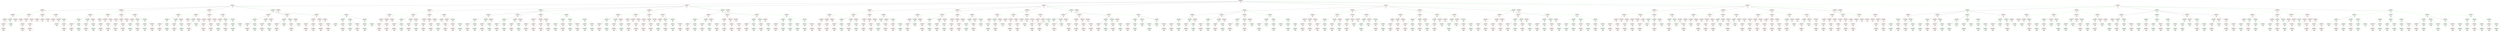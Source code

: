 // The tree
strict digraph {
	692493860 [label="Max node (O)
Depth: 0, Value: -6.0

X | O |  
  | X |  
  |   |  " color=red shape=box]
	692493860 -> 140489893 [color=black]
	692493860 -> 1025710985 [color=black]
	692493860 -> 1016513259 [color=black]
	692493860 -> 290720664 [color=black]
	692493860 -> 330731163 [color=black]
	692493860 -> 810873744 [color=green]
	140489893 [label="Min node (X)
Depth: 1, Value: -8.0

X | O | O
  | X |  
  |   |  " color=red shape=ellipse]
	140489893 -> 129987910 [color=black]
	140489893 -> 880277499 [color=black]
	140489893 -> 442829830 [color=black]
	140489893 -> 888705316 [color=black]
	140489893 -> 118009545 [color=green]
	129987910 [label="Max node (O)
Depth: 2, Value: -6.0

X | O | O
X | X |  
  |   |  " color=red shape=box]
	129987910 -> 357622812 [color=green]
	129987910 -> 416473485 [color=green]
	129987910 -> 800940031 [color=green]
	129987910 -> 324290383 [color=green]
	357622812 [label="Min node (X)
Depth: 3, Value: -6.0

X | O | O
X | X | O
  |   |  " color=red shape=ellipse]
	357622812 -> 1483754 [color=green]
	357622812 -> 1066633194 [color=black]
	357622812 -> 818957146 [color=green]
	1483754 [label="Max node (O)
Depth: 4, Value: -6.0

X | O | O
X | X | O
X |   |  " color=red shape=box]
	1066633194 [label="Max node (O)
Depth: 4, Value: 5.0

X | O | O
X | X | O
  | X |  " color=green shape=box]
	1066633194 -> 324054956 [color=black]
	1066633194 -> 139407394 [color=green]
	324054956 [label="Min node (X)
Depth: 5, Value: -4.0

X | O | O
X | X | O
O | X |  " color=red shape=ellipse]
	324054956 -> 942459624 [color=green]
	942459624 [label="Max node (O)
Depth: 6, Value: -4.0

X | O | O
X | X | O
O | X | X" color=red shape=box]
	139407394 [label="Min node (X)
Depth: 5, Value: 5.0

X | O | O
X | X | O
  | X | O" color=green shape=ellipse]
	818957146 [label="Max node (O)
Depth: 4, Value: -6.0

X | O | O
X | X | O
  |   | X" color=red shape=box]
	416473485 [label="Min node (X)
Depth: 3, Value: -6.0

X | O | O
X | X |  
O |   |  " color=red shape=ellipse]
	416473485 -> 724141210 [color=green]
	416473485 -> 691606065 [color=black]
	416473485 -> 286654620 [color=green]
	724141210 [label="Max node (O)
Depth: 4, Value: -6.0

X | O | O
X | X | X
O |   |  " color=red shape=box]
	691606065 [label="Max node (O)
Depth: 4, Value: -4.0

X | O | O
X | X |  
O | X |  " color=red shape=box]
	691606065 -> 511183983 [color=green]
	691606065 -> 179971929 [color=green]
	511183983 [label="Min node (X)
Depth: 5, Value: -4.0

X | O | O
X | X | O
O | X |  " color=red shape=ellipse]
	511183983 -> 220836166 [color=green]
	220836166 [label="Max node (O)
Depth: 6, Value: -4.0

X | O | O
X | X | O
O | X | X" color=red shape=box]
	179971929 [label="Min node (X)
Depth: 5, Value: -4.0

X | O | O
X | X |  
O | X | O" color=red shape=ellipse]
	179971929 -> 389405308 [color=green]
	389405308 [label="Max node (O)
Depth: 6, Value: -4.0

X | O | O
X | X | X
O | X | O" color=red shape=box]
	286654620 [label="Max node (O)
Depth: 4, Value: -6.0

X | O | O
X | X |  
O |   | X" color=red shape=box]
	800940031 [label="Min node (X)
Depth: 3, Value: -6.0

X | O | O
X | X |  
  | O |  " color=red shape=ellipse]
	800940031 -> 438503147 [color=green]
	800940031 -> 192184654 [color=green]
	800940031 -> 638999250 [color=green]
	438503147 [label="Max node (O)
Depth: 4, Value: -6.0

X | O | O
X | X | X
  | O |  " color=red shape=box]
	192184654 [label="Max node (O)
Depth: 4, Value: -6.0

X | O | O
X | X |  
X | O |  " color=red shape=box]
	638999250 [label="Max node (O)
Depth: 4, Value: -6.0

X | O | O
X | X |  
  | O | X" color=red shape=box]
	324290383 [label="Min node (X)
Depth: 3, Value: -6.0

X | O | O
X | X |  
  |   | O" color=red shape=ellipse]
	324290383 -> 678535418 [color=green]
	324290383 -> 457125516 [color=green]
	324290383 -> 444167700 [color=black]
	678535418 [label="Max node (O)
Depth: 4, Value: -6.0

X | O | O
X | X | X
  |   | O" color=red shape=box]
	457125516 [label="Max node (O)
Depth: 4, Value: -6.0

X | O | O
X | X |  
X |   | O" color=red shape=box]
	444167700 [label="Max node (O)
Depth: 4, Value: 5.0

X | O | O
X | X |  
  | X | O" color=green shape=box]
	444167700 -> 465425383 [color=green]
	444167700 -> 804411008 [color=black]
	465425383 [label="Min node (X)
Depth: 5, Value: 5.0

X | O | O
X | X | O
  | X | O" color=green shape=ellipse]
	804411008 [label="Min node (X)
Depth: 5, Value: -4.0

X | O | O
X | X |  
O | X | O" color=red shape=ellipse]
	804411008 -> 230261636 [color=green]
	230261636 [label="Max node (O)
Depth: 6, Value: -4.0

X | O | O
X | X | X
O | X | O" color=red shape=box]
	880277499 [label="Max node (O)
Depth: 2, Value: -6.0

X | O | O
  | X | X
  |   |  " color=red shape=box]
	880277499 -> 431454633 [color=green]
	880277499 -> 271547169 [color=green]
	880277499 -> 795747475 [color=green]
	880277499 -> 796752139 [color=green]
	431454633 [label="Min node (X)
Depth: 3, Value: -6.0

X | O | O
O | X | X
  |   |  " color=red shape=ellipse]
	431454633 -> 234962062 [color=black]
	431454633 -> 251149583 [color=black]
	431454633 -> 553649911 [color=green]
	234962062 [label="Max node (O)
Depth: 4, Value: 0.0

X | O | O
O | X | X
X |   |  " color=green shape=box]
	234962062 -> 250749348 [color=black]
	234962062 -> 432040258 [color=green]
	250749348 [label="Min node (X)
Depth: 5, Value: -4.0

X | O | O
O | X | X
X | O |  " color=red shape=ellipse]
	250749348 -> 20591987 [color=green]
	20591987 [label="Max node (O)
Depth: 6, Value: -4.0

X | O | O
O | X | X
X | O | X" color=red shape=box]
	432040258 [label="Min node (X)
Depth: 5, Value: 0.0

X | O | O
O | X | X
X |   | O" color=green shape=ellipse]
	432040258 -> 752842709 [color=green]
	752842709 [label="Max node (O)
Depth: 6, Value: 0.0

X | O | O
O | X | X
X | X | O" color=green shape=box]
	251149583 [label="Max node (O)
Depth: 4, Value: 0.0

X | O | O
O | X | X
  | X |  " color=green shape=box]
	251149583 -> 370999034 [color=black]
	251149583 -> 188199 [color=green]
	370999034 [label="Min node (X)
Depth: 5, Value: -4.0

X | O | O
O | X | X
O | X |  " color=red shape=ellipse]
	370999034 -> 705934874 [color=green]
	705934874 [label="Max node (O)
Depth: 6, Value: -4.0

X | O | O
O | X | X
O | X | X" color=red shape=box]
	188199 [label="Min node (X)
Depth: 5, Value: 0.0

X | O | O
O | X | X
  | X | O" color=green shape=ellipse]
	188199 -> 74646272 [color=green]
	74646272 [label="Max node (O)
Depth: 6, Value: 0.0

X | O | O
O | X | X
X | X | O" color=green shape=box]
	553649911 [label="Max node (O)
Depth: 4, Value: -6.0

X | O | O
O | X | X
  |   | X" color=red shape=box]
	271547169 [label="Min node (X)
Depth: 3, Value: -6.0

X | O | O
  | X | X
O |   |  " color=red shape=ellipse]
	271547169 -> 120960691 [color=green]
	271547169 -> 112102901 [color=black]
	271547169 -> 642193425 [color=green]
	120960691 [label="Max node (O)
Depth: 4, Value: -6.0

X | O | O
X | X | X
O |   |  " color=red shape=box]
	112102901 [label="Max node (O)
Depth: 4, Value: -4.0

X | O | O
  | X | X
O | X |  " color=red shape=box]
	112102901 -> 973867315 [color=green]
	112102901 -> 460909045 [color=green]
	973867315 [label="Min node (X)
Depth: 5, Value: -4.0

X | O | O
O | X | X
O | X |  " color=red shape=ellipse]
	973867315 -> 807553152 [color=green]
	807553152 [label="Max node (O)
Depth: 6, Value: -4.0

X | O | O
O | X | X
O | X | X" color=red shape=box]
	460909045 [label="Min node (X)
Depth: 5, Value: -4.0

X | O | O
  | X | X
O | X | O" color=red shape=ellipse]
	460909045 -> 28525108 [color=green]
	28525108 [label="Max node (O)
Depth: 6, Value: -4.0

X | O | O
X | X | X
O | X | O" color=red shape=box]
	642193425 [label="Max node (O)
Depth: 4, Value: -6.0

X | O | O
  | X | X
O |   | X" color=red shape=box]
	795747475 [label="Min node (X)
Depth: 3, Value: -6.0

X | O | O
  | X | X
  | O |  " color=red shape=ellipse]
	795747475 -> 960140730 [color=green]
	795747475 -> 1051482118 [color=black]
	795747475 -> 594997447 [color=green]
	960140730 [label="Max node (O)
Depth: 4, Value: -6.0

X | O | O
X | X | X
  | O |  " color=red shape=box]
	1051482118 [label="Max node (O)
Depth: 4, Value: -4.0

X | O | O
  | X | X
X | O |  " color=red shape=box]
	1051482118 -> 117435752 [color=green]
	1051482118 -> 221406865 [color=green]
	117435752 [label="Min node (X)
Depth: 5, Value: -4.0

X | O | O
O | X | X
X | O |  " color=red shape=ellipse]
	117435752 -> 199173914 [color=green]
	199173914 [label="Max node (O)
Depth: 6, Value: -4.0

X | O | O
O | X | X
X | O | X" color=red shape=box]
	221406865 [label="Min node (X)
Depth: 5, Value: -4.0

X | O | O
  | X | X
X | O | O" color=red shape=ellipse]
	221406865 -> 754072900 [color=green]
	754072900 [label="Max node (O)
Depth: 6, Value: -4.0

X | O | O
X | X | X
X | O | O" color=red shape=box]
	594997447 [label="Max node (O)
Depth: 4, Value: -6.0

X | O | O
  | X | X
  | O | X" color=red shape=box]
	796752139 [label="Min node (X)
Depth: 3, Value: -6.0

X | O | O
  | X | X
  |   | O" color=red shape=ellipse]
	796752139 -> 512771104 [color=green]
	796752139 -> 394217161 [color=black]
	796752139 -> 558382027 [color=black]
	512771104 [label="Max node (O)
Depth: 4, Value: -6.0

X | O | O
X | X | X
  |   | O" color=red shape=box]
	394217161 [label="Max node (O)
Depth: 4, Value: 0.0

X | O | O
  | X | X
X |   | O" color=green shape=box]
	394217161 -> 989708248 [color=green]
	394217161 -> 284413527 [color=black]
	989708248 [label="Min node (X)
Depth: 5, Value: 0.0

X | O | O
O | X | X
X |   | O" color=green shape=ellipse]
	989708248 -> 918418108 [color=green]
	918418108 [label="Max node (O)
Depth: 6, Value: 0.0

X | O | O
O | X | X
X | X | O" color=green shape=box]
	284413527 [label="Min node (X)
Depth: 5, Value: -4.0

X | O | O
  | X | X
X | O | O" color=red shape=ellipse]
	284413527 -> 484758445 [color=green]
	484758445 [label="Max node (O)
Depth: 6, Value: -4.0

X | O | O
X | X | X
X | O | O" color=red shape=box]
	558382027 [label="Max node (O)
Depth: 4, Value: 0.0

X | O | O
  | X | X
  | X | O" color=green shape=box]
	558382027 -> 839275782 [color=green]
	558382027 -> 548147173 [color=black]
	839275782 [label="Min node (X)
Depth: 5, Value: 0.0

X | O | O
O | X | X
  | X | O" color=green shape=ellipse]
	839275782 -> 148655113 [color=green]
	148655113 [label="Max node (O)
Depth: 6, Value: 0.0

X | O | O
O | X | X
X | X | O" color=green shape=box]
	548147173 [label="Min node (X)
Depth: 5, Value: -4.0

X | O | O
  | X | X
O | X | O" color=red shape=ellipse]
	548147173 -> 148596810 [color=green]
	148596810 [label="Max node (O)
Depth: 6, Value: -4.0

X | O | O
X | X | X
O | X | O" color=red shape=box]
	442829830 [label="Max node (O)
Depth: 2, Value: -6.0

X | O | O
  | X |  
X |   |  " color=red shape=box]
	442829830 -> 310629062 [color=green]
	442829830 -> 998559027 [color=green]
	442829830 -> 694154489 [color=green]
	442829830 -> 713269453 [color=green]
	310629062 [label="Min node (X)
Depth: 3, Value: -6.0

X | O | O
O | X |  
X |   |  " color=red shape=ellipse]
	310629062 -> 996241041 [color=black]
	310629062 -> 872736431 [color=black]
	310629062 -> 922670118 [color=green]
	996241041 [label="Max node (O)
Depth: 4, Value: 0.0

X | O | O
O | X | X
X |   |  " color=green shape=box]
	996241041 -> 924158624 [color=black]
	996241041 -> 596934626 [color=green]
	924158624 [label="Min node (X)
Depth: 5, Value: -4.0

X | O | O
O | X | X
X | O |  " color=red shape=ellipse]
	924158624 -> 660499242 [color=green]
	660499242 [label="Max node (O)
Depth: 6, Value: -4.0

X | O | O
O | X | X
X | O | X" color=red shape=box]
	596934626 [label="Min node (X)
Depth: 5, Value: 0.0

X | O | O
O | X | X
X |   | O" color=green shape=ellipse]
	596934626 -> 175296553 [color=green]
	175296553 [label="Max node (O)
Depth: 6, Value: 0.0

X | O | O
O | X | X
X | X | O" color=green shape=box]
	872736431 [label="Max node (O)
Depth: 4, Value: 0.0

X | O | O
O | X |  
X | X |  " color=green shape=box]
	872736431 -> 301535923 [color=black]
	872736431 -> 554455667 [color=green]
	301535923 [label="Min node (X)
Depth: 5, Value: -4.0

X | O | O
O | X | O
X | X |  " color=red shape=ellipse]
	301535923 -> 57089898 [color=green]
	57089898 [label="Max node (O)
Depth: 6, Value: -4.0

X | O | O
O | X | O
X | X | X" color=red shape=box]
	554455667 [label="Min node (X)
Depth: 5, Value: 0.0

X | O | O
O | X |  
X | X | O" color=green shape=ellipse]
	554455667 -> 477455859 [color=green]
	477455859 [label="Max node (O)
Depth: 6, Value: 0.0

X | O | O
O | X | X
X | X | O" color=green shape=box]
	922670118 [label="Max node (O)
Depth: 4, Value: -6.0

X | O | O
O | X |  
X |   | X" color=red shape=box]
	998559027 [label="Min node (X)
Depth: 3, Value: -6.0

X | O | O
  | X | O
X |   |  " color=red shape=ellipse]
	998559027 -> 515943933 [color=green]
	998559027 -> 698592721 [color=black]
	998559027 -> 435708786 [color=green]
	515943933 [label="Max node (O)
Depth: 4, Value: -6.0

X | O | O
X | X | O
X |   |  " color=red shape=box]
	698592721 [label="Max node (O)
Depth: 4, Value: 5.0

X | O | O
  | X | O
X | X |  " color=green shape=box]
	698592721 -> 570318973 [color=black]
	698592721 -> 956845614 [color=green]
	570318973 [label="Min node (X)
Depth: 5, Value: -4.0

X | O | O
O | X | O
X | X |  " color=red shape=ellipse]
	570318973 -> 42535605 [color=green]
	42535605 [label="Max node (O)
Depth: 6, Value: -4.0

X | O | O
O | X | O
X | X | X" color=red shape=box]
	956845614 [label="Min node (X)
Depth: 5, Value: 5.0

X | O | O
  | X | O
X | X | O" color=green shape=ellipse]
	435708786 [label="Max node (O)
Depth: 4, Value: -6.0

X | O | O
  | X | O
X |   | X" color=red shape=box]
	694154489 [label="Min node (X)
Depth: 3, Value: -6.0

X | O | O
  | X |  
X | O |  " color=red shape=ellipse]
	694154489 -> 392064250 [color=green]
	694154489 -> 421733952 [color=black]
	694154489 -> 637687035 [color=green]
	392064250 [label="Max node (O)
Depth: 4, Value: -6.0

X | O | O
X | X |  
X | O |  " color=red shape=box]
	421733952 [label="Max node (O)
Depth: 4, Value: -4.0

X | O | O
  | X | X
X | O |  " color=red shape=box]
	421733952 -> 661124978 [color=green]
	421733952 -> 632033992 [color=green]
	661124978 [label="Min node (X)
Depth: 5, Value: -4.0

X | O | O
O | X | X
X | O |  " color=red shape=ellipse]
	661124978 -> 584144392 [color=green]
	584144392 [label="Max node (O)
Depth: 6, Value: -4.0

X | O | O
O | X | X
X | O | X" color=red shape=box]
	632033992 [label="Min node (X)
Depth: 5, Value: -4.0

X | O | O
  | X | X
X | O | O" color=red shape=ellipse]
	632033992 -> 70806751 [color=green]
	70806751 [label="Max node (O)
Depth: 6, Value: -4.0

X | O | O
X | X | X
X | O | O" color=red shape=box]
	637687035 [label="Max node (O)
Depth: 4, Value: -6.0

X | O | O
  | X |  
X | O | X" color=red shape=box]
	713269453 [label="Min node (X)
Depth: 3, Value: -6.0

X | O | O
  | X |  
X |   | O" color=red shape=ellipse]
	713269453 -> 470380033 [color=green]
	713269453 -> 1031198826 [color=black]
	713269453 -> 32613541 [color=black]
	470380033 [label="Max node (O)
Depth: 4, Value: -6.0

X | O | O
X | X |  
X |   | O" color=red shape=box]
	1031198826 [label="Max node (O)
Depth: 4, Value: 0.0

X | O | O
  | X | X
X |   | O" color=green shape=box]
	1031198826 -> 462795751 [color=green]
	1031198826 -> 1022788835 [color=black]
	462795751 [label="Min node (X)
Depth: 5, Value: 0.0

X | O | O
O | X | X
X |   | O" color=green shape=ellipse]
	462795751 -> 491018204 [color=green]
	491018204 [label="Max node (O)
Depth: 6, Value: 0.0

X | O | O
O | X | X
X | X | O" color=green shape=box]
	1022788835 [label="Min node (X)
Depth: 5, Value: -4.0

X | O | O
  | X | X
X | O | O" color=red shape=ellipse]
	1022788835 -> 785456713 [color=green]
	785456713 [label="Max node (O)
Depth: 6, Value: -4.0

X | O | O
X | X | X
X | O | O" color=red shape=box]
	32613541 [label="Max node (O)
Depth: 4, Value: 5.0

X | O | O
  | X |  
X | X | O" color=green shape=box]
	32613541 -> 268559464 [color=black]
	32613541 -> 933306368 [color=green]
	268559464 [label="Min node (X)
Depth: 5, Value: 0.0

X | O | O
O | X |  
X | X | O" color=green shape=ellipse]
	268559464 -> 961471959 [color=green]
	961471959 [label="Max node (O)
Depth: 6, Value: 0.0

X | O | O
O | X | X
X | X | O" color=green shape=box]
	933306368 [label="Min node (X)
Depth: 5, Value: 5.0

X | O | O
  | X | O
X | X | O" color=green shape=ellipse]
	888705316 [label="Max node (O)
Depth: 2, Value: 0.0

X | O | O
  | X |  
  | X |  " color=green shape=box]
	888705316 -> 946357322 [color=black]
	888705316 -> 514696509 [color=black]
	888705316 -> 296529382 [color=black]
	888705316 -> 793464338 [color=green]
	946357322 [label="Min node (X)
Depth: 3, Value: -6.0

X | O | O
O | X |  
  | X |  " color=red shape=ellipse]
	946357322 -> 262048439 [color=black]
	946357322 -> 298225726 [color=black]
	946357322 -> 309452723 [color=green]
	262048439 [label="Max node (O)
Depth: 4, Value: 0.0

X | O | O
O | X | X
  | X |  " color=green shape=box]
	262048439 -> 666353269 [color=black]
	262048439 -> 416000338 [color=green]
	666353269 [label="Min node (X)
Depth: 5, Value: -4.0

X | O | O
O | X | X
O | X |  " color=red shape=ellipse]
	666353269 -> 297841840 [color=green]
	297841840 [label="Max node (O)
Depth: 6, Value: -4.0

X | O | O
O | X | X
O | X | X" color=red shape=box]
	416000338 [label="Min node (X)
Depth: 5, Value: 0.0

X | O | O
O | X | X
  | X | O" color=green shape=ellipse]
	416000338 -> 939384870 [color=green]
	939384870 [label="Max node (O)
Depth: 6, Value: 0.0

X | O | O
O | X | X
X | X | O" color=green shape=box]
	298225726 [label="Max node (O)
Depth: 4, Value: 0.0

X | O | O
O | X |  
X | X |  " color=green shape=box]
	298225726 -> 430767226 [color=black]
	298225726 -> 84888046 [color=green]
	430767226 [label="Min node (X)
Depth: 5, Value: -4.0

X | O | O
O | X | O
X | X |  " color=red shape=ellipse]
	430767226 -> 1065262715 [color=green]
	1065262715 [label="Max node (O)
Depth: 6, Value: -4.0

X | O | O
O | X | O
X | X | X" color=red shape=box]
	84888046 [label="Min node (X)
Depth: 5, Value: 0.0

X | O | O
O | X |  
X | X | O" color=green shape=ellipse]
	84888046 -> 142805603 [color=green]
	142805603 [label="Max node (O)
Depth: 6, Value: 0.0

X | O | O
O | X | X
X | X | O" color=green shape=box]
	309452723 [label="Max node (O)
Depth: 4, Value: -6.0

X | O | O
O | X |  
  | X | X" color=red shape=box]
	514696509 [label="Min node (X)
Depth: 3, Value: -6.0

X | O | O
  | X | O
  | X |  " color=red shape=ellipse]
	514696509 -> 94032553 [color=black]
	514696509 -> 753381980 [color=black]
	514696509 -> 619424739 [color=green]
	94032553 [label="Max node (O)
Depth: 4, Value: 5.0

X | O | O
X | X | O
  | X |  " color=green shape=box]
	94032553 -> 783293126 [color=black]
	94032553 -> 833382268 [color=green]
	783293126 [label="Min node (X)
Depth: 5, Value: -4.0

X | O | O
X | X | O
O | X |  " color=red shape=ellipse]
	783293126 -> 698802661 [color=green]
	698802661 [label="Max node (O)
Depth: 6, Value: -4.0

X | O | O
X | X | O
O | X | X" color=red shape=box]
	833382268 [label="Min node (X)
Depth: 5, Value: 5.0

X | O | O
X | X | O
  | X | O" color=green shape=ellipse]
	753381980 [label="Max node (O)
Depth: 4, Value: 5.0

X | O | O
  | X | O
X | X |  " color=green shape=box]
	753381980 -> 878700324 [color=black]
	753381980 -> 95288371 [color=green]
	878700324 [label="Min node (X)
Depth: 5, Value: -4.0

X | O | O
O | X | O
X | X |  " color=red shape=ellipse]
	878700324 -> 131912541 [color=green]
	131912541 [label="Max node (O)
Depth: 6, Value: -4.0

X | O | O
O | X | O
X | X | X" color=red shape=box]
	95288371 [label="Min node (X)
Depth: 5, Value: 5.0

X | O | O
  | X | O
X | X | O" color=green shape=ellipse]
	619424739 [label="Max node (O)
Depth: 4, Value: -6.0

X | O | O
  | X | O
  | X | X" color=red shape=box]
	296529382 [label="Min node (X)
Depth: 3, Value: -6.0

X | O | O
  | X |  
O | X |  " color=red shape=ellipse]
	296529382 -> 955918179 [color=black]
	296529382 -> 1020066281 [color=black]
	296529382 -> 361509093 [color=green]
	955918179 [label="Max node (O)
Depth: 4, Value: -4.0

X | O | O
X | X |  
O | X |  " color=red shape=box]
	955918179 -> 396982719 [color=green]
	955918179 -> 615576857 [color=green]
	396982719 [label="Min node (X)
Depth: 5, Value: -4.0

X | O | O
X | X | O
O | X |  " color=red shape=ellipse]
	396982719 -> 978619374 [color=green]
	978619374 [label="Max node (O)
Depth: 6, Value: -4.0

X | O | O
X | X | O
O | X | X" color=red shape=box]
	615576857 [label="Min node (X)
Depth: 5, Value: -4.0

X | O | O
X | X |  
O | X | O" color=red shape=ellipse]
	615576857 -> 838113147 [color=green]
	838113147 [label="Max node (O)
Depth: 6, Value: -4.0

X | O | O
X | X | X
O | X | O" color=red shape=box]
	1020066281 [label="Max node (O)
Depth: 4, Value: -4.0

X | O | O
  | X | X
O | X |  " color=red shape=box]
	1020066281 -> 428187023 [color=green]
	1020066281 -> 137496915 [color=green]
	428187023 [label="Min node (X)
Depth: 5, Value: -4.0

X | O | O
O | X | X
O | X |  " color=red shape=ellipse]
	428187023 -> 119066690 [color=green]
	119066690 [label="Max node (O)
Depth: 6, Value: -4.0

X | O | O
O | X | X
O | X | X" color=red shape=box]
	137496915 [label="Min node (X)
Depth: 5, Value: -4.0

X | O | O
  | X | X
O | X | O" color=red shape=ellipse]
	137496915 -> 162473248 [color=green]
	162473248 [label="Max node (O)
Depth: 6, Value: -4.0

X | O | O
X | X | X
O | X | O" color=red shape=box]
	361509093 [label="Max node (O)
Depth: 4, Value: -6.0

X | O | O
  | X |  
O | X | X" color=red shape=box]
	793464338 [label="Min node (X)
Depth: 3, Value: 0.0

X | O | O
  | X |  
  | X | O" color=green shape=ellipse]
	793464338 -> 854787103 [color=black]
	793464338 -> 86441276 [color=green]
	793464338 -> 488769631 [color=black]
	854787103 [label="Max node (O)
Depth: 4, Value: 5.0

X | O | O
X | X |  
  | X | O" color=green shape=box]
	854787103 -> 30281337 [color=green]
	854787103 -> 906985608 [color=black]
	30281337 [label="Min node (X)
Depth: 5, Value: 5.0

X | O | O
X | X | O
  | X | O" color=green shape=ellipse]
	906985608 [label="Min node (X)
Depth: 5, Value: -4.0

X | O | O
X | X |  
O | X | O" color=red shape=ellipse]
	906985608 -> 815368277 [color=green]
	815368277 [label="Max node (O)
Depth: 6, Value: -4.0

X | O | O
X | X | X
O | X | O" color=red shape=box]
	86441276 [label="Max node (O)
Depth: 4, Value: 0.0

X | O | O
  | X | X
  | X | O" color=green shape=box]
	86441276 -> 369061883 [color=green]
	86441276 -> 465801493 [color=black]
	369061883 [label="Min node (X)
Depth: 5, Value: 0.0

X | O | O
O | X | X
  | X | O" color=green shape=ellipse]
	369061883 -> 328222645 [color=green]
	328222645 [label="Max node (O)
Depth: 6, Value: 0.0

X | O | O
O | X | X
X | X | O" color=green shape=box]
	465801493 [label="Min node (X)
Depth: 5, Value: -4.0

X | O | O
  | X | X
O | X | O" color=red shape=ellipse]
	465801493 -> 449433901 [color=green]
	449433901 [label="Max node (O)
Depth: 6, Value: -4.0

X | O | O
X | X | X
O | X | O" color=red shape=box]
	488769631 [label="Max node (O)
Depth: 4, Value: 5.0

X | O | O
  | X |  
X | X | O" color=green shape=box]
	488769631 -> 83606699 [color=black]
	488769631 -> 539682825 [color=green]
	83606699 [label="Min node (X)
Depth: 5, Value: 0.0

X | O | O
O | X |  
X | X | O" color=green shape=ellipse]
	83606699 -> 382488920 [color=green]
	382488920 [label="Max node (O)
Depth: 6, Value: 0.0

X | O | O
O | X | X
X | X | O" color=green shape=box]
	539682825 [label="Min node (X)
Depth: 5, Value: 5.0

X | O | O
  | X | O
X | X | O" color=green shape=ellipse]
	118009545 [label="Max node (O)
Depth: 2, Value: -8.0

X | O | O
  | X |  
  |   | X" color=red shape=box]
	1025710985 [label="Min node (X)
Depth: 1, Value: -8.0

X | O |  
O | X |  
  |   |  " color=red shape=ellipse]
	1025710985 -> 797086423 [color=black]
	1025710985 -> 897187342 [color=black]
	1025710985 -> 386251561 [color=black]
	1025710985 -> 350072452 [color=black]
	1025710985 -> 387792843 [color=green]
	797086423 [label="Max node (O)
Depth: 2, Value: -6.0

X | O | X
O | X |  
  |   |  " color=red shape=box]
	797086423 -> 1064999206 [color=green]
	797086423 -> 836076436 [color=green]
	797086423 -> 802772655 [color=green]
	797086423 -> 273764649 [color=green]
	1064999206 [label="Min node (X)
Depth: 3, Value: -6.0

X | O | X
O | X | O
  |   |  " color=red shape=ellipse]
	1064999206 -> 211611848 [color=green]
	1064999206 -> 202033084 [color=black]
	1064999206 -> 51164458 [color=green]
	211611848 [label="Max node (O)
Depth: 4, Value: -6.0

X | O | X
O | X | O
X |   |  " color=red shape=box]
	202033084 [label="Max node (O)
Depth: 4, Value: -4.0

X | O | X
O | X | O
  | X |  " color=red shape=box]
	202033084 -> 284634849 [color=green]
	202033084 -> 1069552120 [color=green]
	284634849 [label="Min node (X)
Depth: 5, Value: -4.0

X | O | X
O | X | O
O | X |  " color=red shape=ellipse]
	284634849 -> 907223538 [color=green]
	907223538 [label="Max node (O)
Depth: 6, Value: -4.0

X | O | X
O | X | O
O | X | X" color=red shape=box]
	1069552120 [label="Min node (X)
Depth: 5, Value: -4.0

X | O | X
O | X | O
  | X | O" color=red shape=ellipse]
	1069552120 -> 636869908 [color=green]
	636869908 [label="Max node (O)
Depth: 6, Value: -4.0

X | O | X
O | X | O
X | X | O" color=red shape=box]
	51164458 [label="Max node (O)
Depth: 4, Value: -6.0

X | O | X
O | X | O
  |   | X" color=red shape=box]
	836076436 [label="Min node (X)
Depth: 3, Value: -6.0

X | O | X
O | X |  
O |   |  " color=red shape=ellipse]
	836076436 -> 426431429 [color=black]
	836076436 -> 738252581 [color=black]
	836076436 -> 634176574 [color=green]
	426431429 [label="Max node (O)
Depth: 4, Value: 0.0

X | O | X
O | X | X
O |   |  " color=green shape=box]
	426431429 -> 427159236 [color=black]
	426431429 -> 168498572 [color=green]
	427159236 [label="Min node (X)
Depth: 5, Value: -4.0

X | O | X
O | X | X
O | O |  " color=red shape=ellipse]
	427159236 -> 41302595 [color=green]
	41302595 [label="Max node (O)
Depth: 6, Value: -4.0

X | O | X
O | X | X
O | O | X" color=red shape=box]
	168498572 [label="Min node (X)
Depth: 5, Value: 0.0

X | O | X
O | X | X
O |   | O" color=green shape=ellipse]
	168498572 -> 741422453 [color=green]
	741422453 [label="Max node (O)
Depth: 6, Value: 0.0

X | O | X
O | X | X
O | X | O" color=green shape=box]
	738252581 [label="Max node (O)
Depth: 4, Value: 0.0

X | O | X
O | X |  
O | X |  " color=green shape=box]
	738252581 -> 858521860 [color=black]
	738252581 -> 129431931 [color=green]
	858521860 [label="Min node (X)
Depth: 5, Value: -4.0

X | O | X
O | X | O
O | X |  " color=red shape=ellipse]
	858521860 -> 913850138 [color=green]
	913850138 [label="Max node (O)
Depth: 6, Value: -4.0

X | O | X
O | X | O
O | X | X" color=red shape=box]
	129431931 [label="Min node (X)
Depth: 5, Value: 0.0

X | O | X
O | X |  
O | X | O" color=green shape=ellipse]
	129431931 -> 300483890 [color=green]
	300483890 [label="Max node (O)
Depth: 6, Value: 0.0

X | O | X
O | X | X
O | X | O" color=green shape=box]
	634176574 [label="Max node (O)
Depth: 4, Value: -6.0

X | O | X
O | X |  
O |   | X" color=red shape=box]
	802772655 [label="Min node (X)
Depth: 3, Value: -6.0

X | O | X
O | X |  
  | O |  " color=red shape=ellipse]
	802772655 -> 687711955 [color=black]
	802772655 -> 859952052 [color=green]
	802772655 -> 260181297 [color=green]
	687711955 [label="Max node (O)
Depth: 4, Value: -4.0

X | O | X
O | X | X
  | O |  " color=red shape=box]
	687711955 -> 93546886 [color=green]
	687711955 -> 179511984 [color=green]
	93546886 [label="Min node (X)
Depth: 5, Value: -4.0

X | O | X
O | X | X
O | O |  " color=red shape=ellipse]
	93546886 -> 1011702420 [color=green]
	1011702420 [label="Max node (O)
Depth: 6, Value: -4.0

X | O | X
O | X | X
O | O | X" color=red shape=box]
	179511984 [label="Min node (X)
Depth: 5, Value: -4.0

X | O | X
O | X | X
  | O | O" color=red shape=ellipse]
	179511984 -> 680550138 [color=green]
	680550138 [label="Max node (O)
Depth: 6, Value: -4.0

X | O | X
O | X | X
X | O | O" color=red shape=box]
	859952052 [label="Max node (O)
Depth: 4, Value: -6.0

X | O | X
O | X |  
X | O |  " color=red shape=box]
	260181297 [label="Max node (O)
Depth: 4, Value: -6.0

X | O | X
O | X |  
  | O | X" color=red shape=box]
	273764649 [label="Min node (X)
Depth: 3, Value: -6.0

X | O | X
O | X |  
  |   | O" color=red shape=ellipse]
	273764649 -> 753409954 [color=black]
	273764649 -> 936523415 [color=green]
	273764649 -> 527720000 [color=black]
	753409954 [label="Max node (O)
Depth: 4, Value: 0.0

X | O | X
O | X | X
  |   | O" color=green shape=box]
	753409954 -> 485254307 [color=green]
	753409954 -> 1041647971 [color=black]
	485254307 [label="Min node (X)
Depth: 5, Value: 0.0

X | O | X
O | X | X
O |   | O" color=green shape=ellipse]
	485254307 -> 343498926 [color=green]
	343498926 [label="Max node (O)
Depth: 6, Value: 0.0

X | O | X
O | X | X
O | X | O" color=green shape=box]
	1041647971 [label="Min node (X)
Depth: 5, Value: -4.0

X | O | X
O | X | X
  | O | O" color=red shape=ellipse]
	1041647971 -> 1002044258 [color=green]
	1002044258 [label="Max node (O)
Depth: 6, Value: -4.0

X | O | X
O | X | X
X | O | O" color=red shape=box]
	936523415 [label="Max node (O)
Depth: 4, Value: -6.0

X | O | X
O | X |  
X |   | O" color=red shape=box]
	527720000 [label="Max node (O)
Depth: 4, Value: 0.0

X | O | X
O | X |  
  | X | O" color=green shape=box]
	527720000 -> 446758654 [color=black]
	527720000 -> 752926882 [color=green]
	446758654 [label="Min node (X)
Depth: 5, Value: -4.0

X | O | X
O | X | O
  | X | O" color=red shape=ellipse]
	446758654 -> 1060233999 [color=green]
	1060233999 [label="Max node (O)
Depth: 6, Value: -4.0

X | O | X
O | X | O
X | X | O" color=red shape=box]
	752926882 [label="Min node (X)
Depth: 5, Value: 0.0

X | O | X
O | X |  
O | X | O" color=green shape=ellipse]
	752926882 -> 924024657 [color=green]
	924024657 [label="Max node (O)
Depth: 6, Value: 0.0

X | O | X
O | X | X
O | X | O" color=green shape=box]
	897187342 [label="Max node (O)
Depth: 2, Value: 0.0

X | O |  
O | X | X
  |   |  " color=green shape=box]
	897187342 -> 950997366 [color=black]
	897187342 -> 886142135 [color=black]
	897187342 -> 616102978 [color=black]
	897187342 -> 695678454 [color=green]
	950997366 [label="Min node (X)
Depth: 3, Value: -6.0

X | O | O
O | X | X
  |   |  " color=red shape=ellipse]
	950997366 -> 685885659 [color=black]
	950997366 -> 590593906 [color=black]
	950997366 -> 286417163 [color=green]
	685885659 [label="Max node (O)
Depth: 4, Value: 0.0

X | O | O
O | X | X
X |   |  " color=green shape=box]
	685885659 -> 549639177 [color=black]
	685885659 -> 258695154 [color=green]
	549639177 [label="Min node (X)
Depth: 5, Value: -4.0

X | O | O
O | X | X
X | O |  " color=red shape=ellipse]
	549639177 -> 137641450 [color=green]
	137641450 [label="Max node (O)
Depth: 6, Value: -4.0

X | O | O
O | X | X
X | O | X" color=red shape=box]
	258695154 [label="Min node (X)
Depth: 5, Value: 0.0

X | O | O
O | X | X
X |   | O" color=green shape=ellipse]
	258695154 -> 705037448 [color=green]
	705037448 [label="Max node (O)
Depth: 6, Value: 0.0

X | O | O
O | X | X
X | X | O" color=green shape=box]
	590593906 [label="Max node (O)
Depth: 4, Value: 0.0

X | O | O
O | X | X
  | X |  " color=green shape=box]
	590593906 -> 265269614 [color=black]
	590593906 -> 325180321 [color=green]
	265269614 [label="Min node (X)
Depth: 5, Value: -4.0

X | O | O
O | X | X
O | X |  " color=red shape=ellipse]
	265269614 -> 558490853 [color=green]
	558490853 [label="Max node (O)
Depth: 6, Value: -4.0

X | O | O
O | X | X
O | X | X" color=red shape=box]
	325180321 [label="Min node (X)
Depth: 5, Value: 0.0

X | O | O
O | X | X
  | X | O" color=green shape=ellipse]
	325180321 -> 946310181 [color=green]
	946310181 [label="Max node (O)
Depth: 6, Value: 0.0

X | O | O
O | X | X
X | X | O" color=green shape=box]
	286417163 [label="Max node (O)
Depth: 4, Value: -6.0

X | O | O
O | X | X
  |   | X" color=red shape=box]
	886142135 [label="Min node (X)
Depth: 3, Value: -6.0

X | O |  
O | X | X
O |   |  " color=red shape=ellipse]
	886142135 -> 565731278 [color=black]
	886142135 -> 554379802 [color=black]
	886142135 -> 1051945292 [color=green]
	565731278 [label="Max node (O)
Depth: 4, Value: 0.0

X | O | X
O | X | X
O |   |  " color=green shape=box]
	565731278 -> 23378339 [color=black]
	565731278 -> 307198832 [color=green]
	23378339 [label="Min node (X)
Depth: 5, Value: -4.0

X | O | X
O | X | X
O | O |  " color=red shape=ellipse]
	23378339 -> 623887015 [color=green]
	623887015 [label="Max node (O)
Depth: 6, Value: -4.0

X | O | X
O | X | X
O | O | X" color=red shape=box]
	307198832 [label="Min node (X)
Depth: 5, Value: 0.0

X | O | X
O | X | X
O |   | O" color=green shape=ellipse]
	307198832 -> 310596559 [color=green]
	310596559 [label="Max node (O)
Depth: 6, Value: 0.0

X | O | X
O | X | X
O | X | O" color=green shape=box]
	554379802 [label="Max node (O)
Depth: 4, Value: 0.0

X | O |  
O | X | X
O | X |  " color=green shape=box]
	554379802 -> 713142736 [color=black]
	554379802 -> 759351167 [color=green]
	713142736 [label="Min node (X)
Depth: 5, Value: -4.0

X | O | O
O | X | X
O | X |  " color=red shape=ellipse]
	713142736 -> 657612616 [color=green]
	657612616 [label="Max node (O)
Depth: 6, Value: -4.0

X | O | O
O | X | X
O | X | X" color=red shape=box]
	759351167 [label="Min node (X)
Depth: 5, Value: 0.0

X | O |  
O | X | X
O | X | O" color=green shape=ellipse]
	759351167 -> 221520312 [color=green]
	221520312 [label="Max node (O)
Depth: 6, Value: 0.0

X | O | X
O | X | X
O | X | O" color=green shape=box]
	1051945292 [label="Max node (O)
Depth: 4, Value: -6.0

X | O |  
O | X | X
O |   | X" color=red shape=box]
	616102978 [label="Min node (X)
Depth: 3, Value: -6.0

X | O |  
O | X | X
  | O |  " color=red shape=ellipse]
	616102978 -> 720483334 [color=black]
	616102978 -> 839933758 [color=black]
	616102978 -> 889355621 [color=green]
	720483334 [label="Max node (O)
Depth: 4, Value: -4.0

X | O | X
O | X | X
  | O |  " color=red shape=box]
	720483334 -> 694473664 [color=green]
	720483334 -> 751314931 [color=green]
	694473664 [label="Min node (X)
Depth: 5, Value: -4.0

X | O | X
O | X | X
O | O |  " color=red shape=ellipse]
	694473664 -> 726521174 [color=green]
	726521174 [label="Max node (O)
Depth: 6, Value: -4.0

X | O | X
O | X | X
O | O | X" color=red shape=box]
	751314931 [label="Min node (X)
Depth: 5, Value: -4.0

X | O | X
O | X | X
  | O | O" color=red shape=ellipse]
	751314931 -> 127609228 [color=green]
	127609228 [label="Max node (O)
Depth: 6, Value: -4.0

X | O | X
O | X | X
X | O | O" color=red shape=box]
	839933758 [label="Max node (O)
Depth: 4, Value: -4.0

X | O |  
O | X | X
X | O |  " color=red shape=box]
	839933758 -> 82684110 [color=green]
	839933758 -> 513378940 [color=green]
	82684110 [label="Min node (X)
Depth: 5, Value: -4.0

X | O | O
O | X | X
X | O |  " color=red shape=ellipse]
	82684110 -> 311205081 [color=green]
	311205081 [label="Max node (O)
Depth: 6, Value: -4.0

X | O | O
O | X | X
X | O | X" color=red shape=box]
	513378940 [label="Min node (X)
Depth: 5, Value: -4.0

X | O |  
O | X | X
X | O | O" color=red shape=ellipse]
	513378940 -> 110671054 [color=green]
	110671054 [label="Max node (O)
Depth: 6, Value: -4.0

X | O | X
O | X | X
X | O | O" color=red shape=box]
	889355621 [label="Max node (O)
Depth: 4, Value: -6.0

X | O |  
O | X | X
  | O | X" color=red shape=box]
	695678454 [label="Min node (X)
Depth: 3, Value: 0.0

X | O |  
O | X | X
  |   | O" color=green shape=ellipse]
	695678454 -> 663907318 [color=green]
	695678454 -> 151850660 [color=green]
	695678454 -> 626556434 [color=green]
	663907318 [label="Max node (O)
Depth: 4, Value: 0.0

X | O | X
O | X | X
  |   | O" color=green shape=box]
	663907318 -> 215882938 [color=green]
	663907318 -> 222145599 [color=black]
	215882938 [label="Min node (X)
Depth: 5, Value: 0.0

X | O | X
O | X | X
O |   | O" color=green shape=ellipse]
	215882938 -> 699066494 [color=green]
	699066494 [label="Max node (O)
Depth: 6, Value: 0.0

X | O | X
O | X | X
O | X | O" color=green shape=box]
	222145599 [label="Min node (X)
Depth: 5, Value: -4.0

X | O | X
O | X | X
  | O | O" color=red shape=ellipse]
	222145599 -> 947717283 [color=green]
	947717283 [label="Max node (O)
Depth: 6, Value: -4.0

X | O | X
O | X | X
X | O | O" color=red shape=box]
	151850660 [label="Max node (O)
Depth: 4, Value: 0.0

X | O |  
O | X | X
X |   | O" color=green shape=box]
	151850660 -> 39409130 [color=green]
	151850660 -> 429245593 [color=black]
	39409130 [label="Min node (X)
Depth: 5, Value: 0.0

X | O | O
O | X | X
X |   | O" color=green shape=ellipse]
	39409130 -> 954867083 [color=green]
	954867083 [label="Max node (O)
Depth: 6, Value: 0.0

X | O | O
O | X | X
X | X | O" color=green shape=box]
	429245593 [label="Min node (X)
Depth: 5, Value: -4.0

X | O |  
O | X | X
X | O | O" color=red shape=ellipse]
	429245593 -> 703090817 [color=green]
	703090817 [label="Max node (O)
Depth: 6, Value: -4.0

X | O | X
O | X | X
X | O | O" color=red shape=box]
	626556434 [label="Max node (O)
Depth: 4, Value: 0.0

X | O |  
O | X | X
  | X | O" color=green shape=box]
	626556434 -> 503146151 [color=green]
	626556434 -> 699360671 [color=green]
	503146151 [label="Min node (X)
Depth: 5, Value: 0.0

X | O | O
O | X | X
  | X | O" color=green shape=ellipse]
	503146151 -> 542977350 [color=green]
	542977350 [label="Max node (O)
Depth: 6, Value: 0.0

X | O | O
O | X | X
X | X | O" color=green shape=box]
	699360671 [label="Min node (X)
Depth: 5, Value: 0.0

X | O |  
O | X | X
O | X | O" color=green shape=ellipse]
	699360671 -> 407179318 [color=green]
	407179318 [label="Max node (O)
Depth: 6, Value: 0.0

X | O | X
O | X | X
O | X | O" color=green shape=box]
	386251561 [label="Max node (O)
Depth: 2, Value: -6.0

X | O |  
O | X |  
X |   |  " color=red shape=box]
	386251561 -> 304105723 [color=green]
	386251561 -> 732656064 [color=green]
	386251561 -> 724819985 [color=green]
	386251561 -> 386976710 [color=green]
	304105723 [label="Min node (X)
Depth: 3, Value: -6.0

X | O | O
O | X |  
X |   |  " color=red shape=ellipse]
	304105723 -> 709995453 [color=black]
	304105723 -> 8696008 [color=black]
	304105723 -> 710603085 [color=green]
	709995453 [label="Max node (O)
Depth: 4, Value: 0.0

X | O | O
O | X | X
X |   |  " color=green shape=box]
	709995453 -> 220763306 [color=black]
	709995453 -> 548010518 [color=green]
	220763306 [label="Min node (X)
Depth: 5, Value: -4.0

X | O | O
O | X | X
X | O |  " color=red shape=ellipse]
	220763306 -> 846265921 [color=green]
	846265921 [label="Max node (O)
Depth: 6, Value: -4.0

X | O | O
O | X | X
X | O | X" color=red shape=box]
	548010518 [label="Min node (X)
Depth: 5, Value: 0.0

X | O | O
O | X | X
X |   | O" color=green shape=ellipse]
	548010518 -> 935102899 [color=green]
	935102899 [label="Max node (O)
Depth: 6, Value: 0.0

X | O | O
O | X | X
X | X | O" color=green shape=box]
	8696008 [label="Max node (O)
Depth: 4, Value: 0.0

X | O | O
O | X |  
X | X |  " color=green shape=box]
	8696008 -> 342919235 [color=black]
	8696008 -> 36054909 [color=green]
	342919235 [label="Min node (X)
Depth: 5, Value: -4.0

X | O | O
O | X | O
X | X |  " color=red shape=ellipse]
	342919235 -> 990433640 [color=green]
	990433640 [label="Max node (O)
Depth: 6, Value: -4.0

X | O | O
O | X | O
X | X | X" color=red shape=box]
	36054909 [label="Min node (X)
Depth: 5, Value: 0.0

X | O | O
O | X |  
X | X | O" color=green shape=ellipse]
	36054909 -> 292029997 [color=green]
	292029997 [label="Max node (O)
Depth: 6, Value: 0.0

X | O | O
O | X | X
X | X | O" color=green shape=box]
	710603085 [label="Max node (O)
Depth: 4, Value: -6.0

X | O | O
O | X |  
X |   | X" color=red shape=box]
	732656064 [label="Min node (X)
Depth: 3, Value: -6.0

X | O |  
O | X | O
X |   |  " color=red shape=ellipse]
	732656064 -> 579367368 [color=green]
	732656064 -> 641165054 [color=black]
	732656064 -> 607956003 [color=green]
	579367368 [label="Max node (O)
Depth: 4, Value: -6.0

X | O | X
O | X | O
X |   |  " color=red shape=box]
	641165054 [label="Max node (O)
Depth: 4, Value: -4.0

X | O |  
O | X | O
X | X |  " color=red shape=box]
	641165054 -> 531060180 [color=green]
	641165054 -> 199666364 [color=green]
	531060180 [label="Min node (X)
Depth: 5, Value: -4.0

X | O | O
O | X | O
X | X |  " color=red shape=ellipse]
	531060180 -> 615909274 [color=green]
	615909274 [label="Max node (O)
Depth: 6, Value: -4.0

X | O | O
O | X | O
X | X | X" color=red shape=box]
	199666364 [label="Min node (X)
Depth: 5, Value: -4.0

X | O |  
O | X | O
X | X | O" color=red shape=ellipse]
	199666364 -> 801025622 [color=green]
	801025622 [label="Max node (O)
Depth: 6, Value: -4.0

X | O | X
O | X | O
X | X | O" color=red shape=box]
	607956003 [label="Max node (O)
Depth: 4, Value: -6.0

X | O |  
O | X | O
X |   | X" color=red shape=box]
	724819985 [label="Min node (X)
Depth: 3, Value: -6.0

X | O |  
O | X |  
X | O |  " color=red shape=ellipse]
	724819985 -> 773140627 [color=green]
	724819985 -> 9447990 [color=black]
	724819985 -> 1047602244 [color=green]
	773140627 [label="Max node (O)
Depth: 4, Value: -6.0

X | O | X
O | X |  
X | O |  " color=red shape=box]
	9447990 [label="Max node (O)
Depth: 4, Value: -4.0

X | O |  
O | X | X
X | O |  " color=red shape=box]
	9447990 -> 504156132 [color=green]
	9447990 -> 980413507 [color=green]
	504156132 [label="Min node (X)
Depth: 5, Value: -4.0

X | O | O
O | X | X
X | O |  " color=red shape=ellipse]
	504156132 -> 627264525 [color=green]
	627264525 [label="Max node (O)
Depth: 6, Value: -4.0

X | O | O
O | X | X
X | O | X" color=red shape=box]
	980413507 [label="Min node (X)
Depth: 5, Value: -4.0

X | O |  
O | X | X
X | O | O" color=red shape=ellipse]
	980413507 -> 667265634 [color=green]
	667265634 [label="Max node (O)
Depth: 6, Value: -4.0

X | O | X
O | X | X
X | O | O" color=red shape=box]
	1047602244 [label="Max node (O)
Depth: 4, Value: -6.0

X | O |  
O | X |  
X | O | X" color=red shape=box]
	386976710 [label="Min node (X)
Depth: 3, Value: -6.0

X | O |  
O | X |  
X |   | O" color=red shape=ellipse]
	386976710 -> 536751482 [color=green]
	386976710 -> 206881732 [color=black]
	386976710 -> 923609915 [color=black]
	536751482 [label="Max node (O)
Depth: 4, Value: -6.0

X | O | X
O | X |  
X |   | O" color=red shape=box]
	206881732 [label="Max node (O)
Depth: 4, Value: 0.0

X | O |  
O | X | X
X |   | O" color=green shape=box]
	206881732 -> 870801743 [color=green]
	206881732 -> 155661635 [color=black]
	870801743 [label="Min node (X)
Depth: 5, Value: 0.0

X | O | O
O | X | X
X |   | O" color=green shape=ellipse]
	870801743 -> 637177002 [color=green]
	637177002 [label="Max node (O)
Depth: 6, Value: 0.0

X | O | O
O | X | X
X | X | O" color=green shape=box]
	155661635 [label="Min node (X)
Depth: 5, Value: -4.0

X | O |  
O | X | X
X | O | O" color=red shape=ellipse]
	155661635 -> 1012218600 [color=green]
	1012218600 [label="Max node (O)
Depth: 6, Value: -4.0

X | O | X
O | X | X
X | O | O" color=red shape=box]
	923609915 [label="Max node (O)
Depth: 4, Value: 0.0

X | O |  
O | X |  
X | X | O" color=green shape=box]
	923609915 -> 461854253 [color=green]
	923609915 -> 332533472 [color=black]
	461854253 [label="Min node (X)
Depth: 5, Value: 0.0

X | O | O
O | X |  
X | X | O" color=green shape=ellipse]
	461854253 -> 803840562 [color=green]
	803840562 [label="Max node (O)
Depth: 6, Value: 0.0

X | O | O
O | X | X
X | X | O" color=green shape=box]
	332533472 [label="Min node (X)
Depth: 5, Value: -4.0

X | O |  
O | X | O
X | X | O" color=red shape=ellipse]
	332533472 -> 222623921 [color=green]
	222623921 [label="Max node (O)
Depth: 6, Value: -4.0

X | O | X
O | X | O
X | X | O" color=red shape=box]
	350072452 [label="Max node (O)
Depth: 2, Value: 0.0

X | O |  
O | X |  
  | X |  " color=green shape=box]
	350072452 -> 975273321 [color=black]
	350072452 -> 458738000 [color=black]
	350072452 -> 243457070 [color=black]
	350072452 -> 775832194 [color=green]
	975273321 [label="Min node (X)
Depth: 3, Value: -6.0

X | O | O
O | X |  
  | X |  " color=red shape=ellipse]
	975273321 -> 372946919 [color=black]
	975273321 -> 590454845 [color=black]
	975273321 -> 239028976 [color=green]
	372946919 [label="Max node (O)
Depth: 4, Value: 0.0

X | O | O
O | X | X
  | X |  " color=green shape=box]
	372946919 -> 604853913 [color=black]
	372946919 -> 1014122138 [color=green]
	604853913 [label="Min node (X)
Depth: 5, Value: -4.0

X | O | O
O | X | X
O | X |  " color=red shape=ellipse]
	604853913 -> 350172583 [color=green]
	350172583 [label="Max node (O)
Depth: 6, Value: -4.0

X | O | O
O | X | X
O | X | X" color=red shape=box]
	1014122138 [label="Min node (X)
Depth: 5, Value: 0.0

X | O | O
O | X | X
  | X | O" color=green shape=ellipse]
	1014122138 -> 51297943 [color=green]
	51297943 [label="Max node (O)
Depth: 6, Value: 0.0

X | O | O
O | X | X
X | X | O" color=green shape=box]
	590454845 [label="Max node (O)
Depth: 4, Value: 0.0

X | O | O
O | X |  
X | X |  " color=green shape=box]
	590454845 -> 220919397 [color=black]
	590454845 -> 532875673 [color=green]
	220919397 [label="Min node (X)
Depth: 5, Value: -4.0

X | O | O
O | X | O
X | X |  " color=red shape=ellipse]
	220919397 -> 581223735 [color=green]
	581223735 [label="Max node (O)
Depth: 6, Value: -4.0

X | O | O
O | X | O
X | X | X" color=red shape=box]
	532875673 [label="Min node (X)
Depth: 5, Value: 0.0

X | O | O
O | X |  
X | X | O" color=green shape=ellipse]
	532875673 -> 183203982 [color=green]
	183203982 [label="Max node (O)
Depth: 6, Value: 0.0

X | O | O
O | X | X
X | X | O" color=green shape=box]
	239028976 [label="Max node (O)
Depth: 4, Value: -6.0

X | O | O
O | X |  
  | X | X" color=red shape=box]
	458738000 [label="Min node (X)
Depth: 3, Value: -6.0

X | O |  
O | X | O
  | X |  " color=red shape=ellipse]
	458738000 -> 301483807 [color=black]
	458738000 -> 1064292274 [color=black]
	458738000 -> 42036917 [color=green]
	301483807 [label="Max node (O)
Depth: 4, Value: -4.0

X | O | X
O | X | O
  | X |  " color=red shape=box]
	301483807 -> 1007405093 [color=green]
	301483807 -> 54700581 [color=green]
	1007405093 [label="Min node (X)
Depth: 5, Value: -4.0

X | O | X
O | X | O
O | X |  " color=red shape=ellipse]
	1007405093 -> 319600983 [color=green]
	319600983 [label="Max node (O)
Depth: 6, Value: -4.0

X | O | X
O | X | O
O | X | X" color=red shape=box]
	54700581 [label="Min node (X)
Depth: 5, Value: -4.0

X | O | X
O | X | O
  | X | O" color=red shape=ellipse]
	54700581 -> 395435370 [color=green]
	395435370 [label="Max node (O)
Depth: 6, Value: -4.0

X | O | X
O | X | O
X | X | O" color=red shape=box]
	1064292274 [label="Max node (O)
Depth: 4, Value: -4.0

X | O |  
O | X | O
X | X |  " color=red shape=box]
	1064292274 -> 443799117 [color=green]
	1064292274 -> 732337592 [color=green]
	443799117 [label="Min node (X)
Depth: 5, Value: -4.0

X | O | O
O | X | O
X | X |  " color=red shape=ellipse]
	443799117 -> 710484202 [color=green]
	710484202 [label="Max node (O)
Depth: 6, Value: -4.0

X | O | O
O | X | O
X | X | X" color=red shape=box]
	732337592 [label="Min node (X)
Depth: 5, Value: -4.0

X | O |  
O | X | O
X | X | O" color=red shape=ellipse]
	732337592 -> 1015623617 [color=green]
	1015623617 [label="Max node (O)
Depth: 6, Value: -4.0

X | O | X
O | X | O
X | X | O" color=red shape=box]
	42036917 [label="Max node (O)
Depth: 4, Value: -6.0

X | O |  
O | X | O
  | X | X" color=red shape=box]
	243457070 [label="Min node (X)
Depth: 3, Value: -6.0

X | O |  
O | X |  
O | X |  " color=red shape=ellipse]
	243457070 -> 1027441514 [color=black]
	243457070 -> 257300942 [color=black]
	243457070 -> 84449961 [color=green]
	1027441514 [label="Max node (O)
Depth: 4, Value: 0.0

X | O | X
O | X |  
O | X |  " color=green shape=box]
	1027441514 -> 816023751 [color=black]
	1027441514 -> 749853163 [color=green]
	816023751 [label="Min node (X)
Depth: 5, Value: -4.0

X | O | X
O | X | O
O | X |  " color=red shape=ellipse]
	816023751 -> 967714884 [color=green]
	967714884 [label="Max node (O)
Depth: 6, Value: -4.0

X | O | X
O | X | O
O | X | X" color=red shape=box]
	749853163 [label="Min node (X)
Depth: 5, Value: 0.0

X | O | X
O | X |  
O | X | O" color=green shape=ellipse]
	749853163 -> 766831182 [color=green]
	766831182 [label="Max node (O)
Depth: 6, Value: 0.0

X | O | X
O | X | X
O | X | O" color=green shape=box]
	257300942 [label="Max node (O)
Depth: 4, Value: 0.0

X | O |  
O | X | X
O | X |  " color=green shape=box]
	257300942 -> 812861936 [color=black]
	257300942 -> 745155407 [color=green]
	812861936 [label="Min node (X)
Depth: 5, Value: -4.0

X | O | O
O | X | X
O | X |  " color=red shape=ellipse]
	812861936 -> 37740273 [color=green]
	37740273 [label="Max node (O)
Depth: 6, Value: -4.0

X | O | O
O | X | X
O | X | X" color=red shape=box]
	745155407 [label="Min node (X)
Depth: 5, Value: 0.0

X | O |  
O | X | X
O | X | O" color=green shape=ellipse]
	745155407 -> 193316170 [color=green]
	193316170 [label="Max node (O)
Depth: 6, Value: 0.0

X | O | X
O | X | X
O | X | O" color=green shape=box]
	84449961 [label="Max node (O)
Depth: 4, Value: -6.0

X | O |  
O | X |  
O | X | X" color=red shape=box]
	775832194 [label="Min node (X)
Depth: 3, Value: 0.0

X | O |  
O | X |  
  | X | O" color=green shape=ellipse]
	775832194 -> 78027327 [color=green]
	775832194 -> 331403792 [color=green]
	775832194 -> 562549152 [color=green]
	78027327 [label="Max node (O)
Depth: 4, Value: 0.0

X | O | X
O | X |  
  | X | O" color=green shape=box]
	78027327 -> 521761633 [color=black]
	78027327 -> 587996787 [color=green]
	521761633 [label="Min node (X)
Depth: 5, Value: -4.0

X | O | X
O | X | O
  | X | O" color=red shape=ellipse]
	521761633 -> 439077418 [color=green]
	439077418 [label="Max node (O)
Depth: 6, Value: -4.0

X | O | X
O | X | O
X | X | O" color=red shape=box]
	587996787 [label="Min node (X)
Depth: 5, Value: 0.0

X | O | X
O | X |  
O | X | O" color=green shape=ellipse]
	587996787 -> 228678400 [color=green]
	228678400 [label="Max node (O)
Depth: 6, Value: 0.0

X | O | X
O | X | X
O | X | O" color=green shape=box]
	331403792 [label="Max node (O)
Depth: 4, Value: 0.0

X | O |  
O | X | X
  | X | O" color=green shape=box]
	331403792 -> 281887058 [color=green]
	331403792 -> 867492777 [color=green]
	281887058 [label="Min node (X)
Depth: 5, Value: 0.0

X | O | O
O | X | X
  | X | O" color=green shape=ellipse]
	281887058 -> 244078867 [color=green]
	244078867 [label="Max node (O)
Depth: 6, Value: 0.0

X | O | O
O | X | X
X | X | O" color=green shape=box]
	867492777 [label="Min node (X)
Depth: 5, Value: 0.0

X | O |  
O | X | X
O | X | O" color=green shape=ellipse]
	867492777 -> 564770675 [color=green]
	564770675 [label="Max node (O)
Depth: 6, Value: 0.0

X | O | X
O | X | X
O | X | O" color=green shape=box]
	562549152 [label="Max node (O)
Depth: 4, Value: 0.0

X | O |  
O | X |  
X | X | O" color=green shape=box]
	562549152 -> 513780556 [color=green]
	562549152 -> 146559565 [color=black]
	513780556 [label="Min node (X)
Depth: 5, Value: 0.0

X | O | O
O | X |  
X | X | O" color=green shape=ellipse]
	513780556 -> 969105041 [color=green]
	969105041 [label="Max node (O)
Depth: 6, Value: 0.0

X | O | O
O | X | X
X | X | O" color=green shape=box]
	146559565 [label="Min node (X)
Depth: 5, Value: -4.0

X | O |  
O | X | O
X | X | O" color=red shape=ellipse]
	146559565 -> 733582989 [color=green]
	733582989 [label="Max node (O)
Depth: 6, Value: -4.0

X | O | X
O | X | O
X | X | O" color=red shape=box]
	387792843 [label="Max node (O)
Depth: 2, Value: -8.0

X | O |  
O | X |  
  |   | X" color=red shape=box]
	1016513259 [label="Min node (X)
Depth: 1, Value: -8.0

X | O |  
  | X | O
  |   |  " color=red shape=ellipse]
	1016513259 -> 1052530505 [color=black]
	1016513259 -> 1008840850 [color=black]
	1016513259 -> 122320532 [color=black]
	1016513259 -> 834575824 [color=black]
	1016513259 -> 353848962 [color=green]
	1052530505 [label="Max node (O)
Depth: 2, Value: -6.0

X | O | X
  | X | O
  |   |  " color=red shape=box]
	1052530505 -> 971767899 [color=green]
	1052530505 -> 1064690300 [color=green]
	1052530505 -> 100163796 [color=green]
	1052530505 -> 607326588 [color=green]
	971767899 [label="Min node (X)
Depth: 3, Value: -6.0

X | O | X
O | X | O
  |   |  " color=red shape=ellipse]
	971767899 -> 683244472 [color=green]
	971767899 -> 169710459 [color=black]
	971767899 -> 436868439 [color=green]
	683244472 [label="Max node (O)
Depth: 4, Value: -6.0

X | O | X
O | X | O
X |   |  " color=red shape=box]
	169710459 [label="Max node (O)
Depth: 4, Value: -4.0

X | O | X
O | X | O
  | X |  " color=red shape=box]
	169710459 -> 683979917 [color=green]
	169710459 -> 432369849 [color=green]
	683979917 [label="Min node (X)
Depth: 5, Value: -4.0

X | O | X
O | X | O
O | X |  " color=red shape=ellipse]
	683979917 -> 500753729 [color=green]
	500753729 [label="Max node (O)
Depth: 6, Value: -4.0

X | O | X
O | X | O
O | X | X" color=red shape=box]
	432369849 [label="Min node (X)
Depth: 5, Value: -4.0

X | O | X
O | X | O
  | X | O" color=red shape=ellipse]
	432369849 -> 921475881 [color=green]
	921475881 [label="Max node (O)
Depth: 6, Value: -4.0

X | O | X
O | X | O
X | X | O" color=red shape=box]
	436868439 [label="Max node (O)
Depth: 4, Value: -6.0

X | O | X
O | X | O
  |   | X" color=red shape=box]
	1064690300 [label="Min node (X)
Depth: 3, Value: -6.0

X | O | X
  | X | O
O |   |  " color=red shape=ellipse]
	1064690300 -> 242718055 [color=black]
	1064690300 -> 839834550 [color=black]
	1064690300 -> 293326653 [color=green]
	242718055 [label="Max node (O)
Depth: 4, Value: 0.0

X | O | X
X | X | O
O |   |  " color=green shape=box]
	242718055 -> 825576567 [color=black]
	242718055 -> 223608715 [color=green]
	825576567 [label="Min node (X)
Depth: 5, Value: -4.0

X | O | X
X | X | O
O | O |  " color=red shape=ellipse]
	825576567 -> 102397671 [color=green]
	102397671 [label="Max node (O)
Depth: 6, Value: -4.0

X | O | X
X | X | O
O | O | X" color=red shape=box]
	223608715 [label="Min node (X)
Depth: 5, Value: 0.0

X | O | X
X | X | O
O |   | O" color=green shape=ellipse]
	223608715 -> 800370253 [color=green]
	800370253 [label="Max node (O)
Depth: 6, Value: 0.0

X | O | X
X | X | O
O | X | O" color=green shape=box]
	839834550 [label="Max node (O)
Depth: 4, Value: 0.0

X | O | X
  | X | O
O | X |  " color=green shape=box]
	839834550 -> 129042887 [color=black]
	839834550 -> 307614129 [color=green]
	129042887 [label="Min node (X)
Depth: 5, Value: -4.0

X | O | X
O | X | O
O | X |  " color=red shape=ellipse]
	129042887 -> 1024795623 [color=green]
	1024795623 [label="Max node (O)
Depth: 6, Value: -4.0

X | O | X
O | X | O
O | X | X" color=red shape=box]
	307614129 [label="Min node (X)
Depth: 5, Value: 0.0

X | O | X
  | X | O
O | X | O" color=green shape=ellipse]
	307614129 -> 335812126 [color=green]
	335812126 [label="Max node (O)
Depth: 6, Value: 0.0

X | O | X
X | X | O
O | X | O" color=green shape=box]
	293326653 [label="Max node (O)
Depth: 4, Value: -6.0

X | O | X
  | X | O
O |   | X" color=red shape=box]
	100163796 [label="Min node (X)
Depth: 3, Value: -6.0

X | O | X
  | X | O
  | O |  " color=red shape=ellipse]
	100163796 -> 928574484 [color=black]
	100163796 -> 430608065 [color=green]
	100163796 -> 533215451 [color=green]
	928574484 [label="Max node (O)
Depth: 4, Value: -4.0

X | O | X
X | X | O
  | O |  " color=red shape=box]
	928574484 -> 739737895 [color=green]
	928574484 -> 394542527 [color=green]
	739737895 [label="Min node (X)
Depth: 5, Value: -4.0

X | O | X
X | X | O
O | O |  " color=red shape=ellipse]
	739737895 -> 872969020 [color=green]
	872969020 [label="Max node (O)
Depth: 6, Value: -4.0

X | O | X
X | X | O
O | O | X" color=red shape=box]
	394542527 [label="Min node (X)
Depth: 5, Value: -4.0

X | O | X
X | X | O
  | O | O" color=red shape=ellipse]
	394542527 -> 228387127 [color=green]
	228387127 [label="Max node (O)
Depth: 6, Value: -4.0

X | O | X
X | X | O
X | O | O" color=red shape=box]
	430608065 [label="Max node (O)
Depth: 4, Value: -6.0

X | O | X
  | X | O
X | O |  " color=red shape=box]
	533215451 [label="Max node (O)
Depth: 4, Value: -6.0

X | O | X
  | X | O
  | O | X" color=red shape=box]
	607326588 [label="Min node (X)
Depth: 3, Value: -6.0

X | O | X
  | X | O
  |   | O" color=red shape=ellipse]
	607326588 -> 299800070 [color=black]
	607326588 -> 145674773 [color=green]
	607326588 -> 686619787 [color=black]
	299800070 [label="Max node (O)
Depth: 4, Value: 0.0

X | O | X
X | X | O
  |   | O" color=green shape=box]
	299800070 -> 486395050 [color=green]
	299800070 -> 951467402 [color=black]
	486395050 [label="Min node (X)
Depth: 5, Value: 0.0

X | O | X
X | X | O
O |   | O" color=green shape=ellipse]
	486395050 -> 216571313 [color=green]
	216571313 [label="Max node (O)
Depth: 6, Value: 0.0

X | O | X
X | X | O
O | X | O" color=green shape=box]
	951467402 [label="Min node (X)
Depth: 5, Value: -4.0

X | O | X
X | X | O
  | O | O" color=red shape=ellipse]
	951467402 -> 359767158 [color=green]
	359767158 [label="Max node (O)
Depth: 6, Value: -4.0

X | O | X
X | X | O
X | O | O" color=red shape=box]
	145674773 [label="Max node (O)
Depth: 4, Value: -6.0

X | O | X
  | X | O
X |   | O" color=red shape=box]
	686619787 [label="Max node (O)
Depth: 4, Value: 0.0

X | O | X
  | X | O
  | X | O" color=green shape=box]
	686619787 -> 263938178 [color=black]
	686619787 -> 991813265 [color=green]
	263938178 [label="Min node (X)
Depth: 5, Value: -4.0

X | O | X
O | X | O
  | X | O" color=red shape=ellipse]
	263938178 -> 117646267 [color=green]
	117646267 [label="Max node (O)
Depth: 6, Value: -4.0

X | O | X
O | X | O
X | X | O" color=red shape=box]
	991813265 [label="Min node (X)
Depth: 5, Value: 0.0

X | O | X
  | X | O
O | X | O" color=green shape=ellipse]
	991813265 -> 738235476 [color=green]
	738235476 [label="Max node (O)
Depth: 6, Value: 0.0

X | O | X
X | X | O
O | X | O" color=green shape=box]
	1008840850 [label="Max node (O)
Depth: 2, Value: -6.0

X | O |  
X | X | O
  |   |  " color=red shape=box]
	1008840850 -> 490130360 [color=green]
	1008840850 -> 461794965 [color=green]
	1008840850 -> 381456354 [color=green]
	1008840850 -> 1000170283 [color=green]
	490130360 [label="Min node (X)
Depth: 3, Value: -6.0

X | O | O
X | X | O
  |   |  " color=red shape=ellipse]
	490130360 -> 279358214 [color=green]
	490130360 -> 224478126 [color=black]
	490130360 -> 846552394 [color=green]
	279358214 [label="Max node (O)
Depth: 4, Value: -6.0

X | O | O
X | X | O
X |   |  " color=red shape=box]
	224478126 [label="Max node (O)
Depth: 4, Value: 5.0

X | O | O
X | X | O
  | X |  " color=green shape=box]
	224478126 -> 35825 [color=black]
	224478126 -> 501512698 [color=green]
	35825 [label="Min node (X)
Depth: 5, Value: -4.0

X | O | O
X | X | O
O | X |  " color=red shape=ellipse]
	35825 -> 695707563 [color=green]
	695707563 [label="Max node (O)
Depth: 6, Value: -4.0

X | O | O
X | X | O
O | X | X" color=red shape=box]
	501512698 [label="Min node (X)
Depth: 5, Value: 5.0

X | O | O
X | X | O
  | X | O" color=green shape=ellipse]
	846552394 [label="Max node (O)
Depth: 4, Value: -6.0

X | O | O
X | X | O
  |   | X" color=red shape=box]
	461794965 [label="Min node (X)
Depth: 3, Value: -6.0

X | O |  
X | X | O
O |   |  " color=red shape=ellipse]
	461794965 -> 290946857 [color=black]
	461794965 -> 1052686876 [color=black]
	461794965 -> 133938433 [color=green]
	290946857 [label="Max node (O)
Depth: 4, Value: 0.0

X | O | X
X | X | O
O |   |  " color=green shape=box]
	290946857 -> 655564509 [color=black]
	290946857 -> 1067814082 [color=green]
	655564509 [label="Min node (X)
Depth: 5, Value: -4.0

X | O | X
X | X | O
O | O |  " color=red shape=ellipse]
	655564509 -> 837324753 [color=green]
	837324753 [label="Max node (O)
Depth: 6, Value: -4.0

X | O | X
X | X | O
O | O | X" color=red shape=box]
	1067814082 [label="Min node (X)
Depth: 5, Value: 0.0

X | O | X
X | X | O
O |   | O" color=green shape=ellipse]
	1067814082 -> 594206561 [color=green]
	594206561 [label="Max node (O)
Depth: 6, Value: 0.0

X | O | X
X | X | O
O | X | O" color=green shape=box]
	1052686876 [label="Max node (O)
Depth: 4, Value: 0.0

X | O |  
X | X | O
O | X |  " color=green shape=box]
	1052686876 -> 4106758 [color=black]
	1052686876 -> 770466419 [color=green]
	4106758 [label="Min node (X)
Depth: 5, Value: -4.0

X | O | O
X | X | O
O | X |  " color=red shape=ellipse]
	4106758 -> 271766208 [color=green]
	271766208 [label="Max node (O)
Depth: 6, Value: -4.0

X | O | O
X | X | O
O | X | X" color=red shape=box]
	770466419 [label="Min node (X)
Depth: 5, Value: 0.0

X | O |  
X | X | O
O | X | O" color=green shape=ellipse]
	770466419 -> 98938124 [color=green]
	98938124 [label="Max node (O)
Depth: 6, Value: 0.0

X | O | X
X | X | O
O | X | O" color=green shape=box]
	133938433 [label="Max node (O)
Depth: 4, Value: -6.0

X | O |  
X | X | O
O |   | X" color=red shape=box]
	381456354 [label="Min node (X)
Depth: 3, Value: -6.0

X | O |  
X | X | O
  | O |  " color=red shape=ellipse]
	381456354 -> 881433067 [color=black]
	381456354 -> 19930169 [color=green]
	381456354 -> 60018123 [color=green]
	881433067 [label="Max node (O)
Depth: 4, Value: -4.0

X | O | X
X | X | O
  | O |  " color=red shape=box]
	881433067 -> 732225832 [color=green]
	881433067 -> 329330028 [color=green]
	732225832 [label="Min node (X)
Depth: 5, Value: -4.0

X | O | X
X | X | O
O | O |  " color=red shape=ellipse]
	732225832 -> 788065394 [color=green]
	788065394 [label="Max node (O)
Depth: 6, Value: -4.0

X | O | X
X | X | O
O | O | X" color=red shape=box]
	329330028 [label="Min node (X)
Depth: 5, Value: -4.0

X | O | X
X | X | O
  | O | O" color=red shape=ellipse]
	329330028 -> 752466309 [color=green]
	752466309 [label="Max node (O)
Depth: 6, Value: -4.0

X | O | X
X | X | O
X | O | O" color=red shape=box]
	19930169 [label="Max node (O)
Depth: 4, Value: -6.0

X | O |  
X | X | O
X | O |  " color=red shape=box]
	60018123 [label="Max node (O)
Depth: 4, Value: -6.0

X | O |  
X | X | O
  | O | X" color=red shape=box]
	1000170283 [label="Min node (X)
Depth: 3, Value: -6.0

X | O |  
X | X | O
  |   | O" color=red shape=ellipse]
	1000170283 -> 468611824 [color=black]
	1000170283 -> 488869134 [color=green]
	1000170283 -> 527877052 [color=black]
	468611824 [label="Max node (O)
Depth: 4, Value: 0.0

X | O | X
X | X | O
  |   | O" color=green shape=box]
	468611824 -> 672516866 [color=green]
	468611824 -> 328621790 [color=black]
	672516866 [label="Min node (X)
Depth: 5, Value: 0.0

X | O | X
X | X | O
O |   | O" color=green shape=ellipse]
	672516866 -> 33208788 [color=green]
	33208788 [label="Max node (O)
Depth: 6, Value: 0.0

X | O | X
X | X | O
O | X | O" color=green shape=box]
	328621790 [label="Min node (X)
Depth: 5, Value: -4.0

X | O | X
X | X | O
  | O | O" color=red shape=ellipse]
	328621790 -> 469844969 [color=green]
	469844969 [label="Max node (O)
Depth: 6, Value: -4.0

X | O | X
X | X | O
X | O | O" color=red shape=box]
	488869134 [label="Max node (O)
Depth: 4, Value: -6.0

X | O |  
X | X | O
X |   | O" color=red shape=box]
	527877052 [label="Max node (O)
Depth: 4, Value: 5.0

X | O |  
X | X | O
  | X | O" color=green shape=box]
	527877052 -> 778093211 [color=green]
	527877052 -> 298313655 [color=black]
	778093211 [label="Min node (X)
Depth: 5, Value: 5.0

X | O | O
X | X | O
  | X | O" color=green shape=ellipse]
	298313655 [label="Min node (X)
Depth: 5, Value: 0.0

X | O |  
X | X | O
O | X | O" color=green shape=ellipse]
	298313655 -> 1052396370 [color=green]
	1052396370 [label="Max node (O)
Depth: 6, Value: 0.0

X | O | X
X | X | O
O | X | O" color=green shape=box]
	122320532 [label="Max node (O)
Depth: 2, Value: -6.0

X | O |  
  | X | O
X |   |  " color=red shape=box]
	122320532 -> 791689668 [color=green]
	122320532 -> 929886503 [color=green]
	122320532 -> 61589660 [color=green]
	122320532 -> 465350990 [color=green]
	791689668 [label="Min node (X)
Depth: 3, Value: -6.0

X | O | O
  | X | O
X |   |  " color=red shape=ellipse]
	791689668 -> 64573393 [color=green]
	791689668 -> 255518060 [color=black]
	791689668 -> 186397996 [color=green]
	64573393 [label="Max node (O)
Depth: 4, Value: -6.0

X | O | O
X | X | O
X |   |  " color=red shape=box]
	255518060 [label="Max node (O)
Depth: 4, Value: 5.0

X | O | O
  | X | O
X | X |  " color=green shape=box]
	255518060 -> 352745331 [color=black]
	255518060 -> 215243445 [color=green]
	352745331 [label="Min node (X)
Depth: 5, Value: -4.0

X | O | O
O | X | O
X | X |  " color=red shape=ellipse]
	352745331 -> 738583073 [color=green]
	738583073 [label="Max node (O)
Depth: 6, Value: -4.0

X | O | O
O | X | O
X | X | X" color=red shape=box]
	215243445 [label="Min node (X)
Depth: 5, Value: 5.0

X | O | O
  | X | O
X | X | O" color=green shape=ellipse]
	186397996 [label="Max node (O)
Depth: 4, Value: -6.0

X | O | O
  | X | O
X |   | X" color=red shape=box]
	929886503 [label="Min node (X)
Depth: 3, Value: -6.0

X | O |  
O | X | O
X |   |  " color=red shape=ellipse]
	929886503 -> 461243676 [color=green]
	929886503 -> 570658934 [color=black]
	929886503 -> 929446344 [color=green]
	461243676 [label="Max node (O)
Depth: 4, Value: -6.0

X | O | X
O | X | O
X |   |  " color=red shape=box]
	570658934 [label="Max node (O)
Depth: 4, Value: -4.0

X | O |  
O | X | O
X | X |  " color=red shape=box]
	570658934 -> 858502870 [color=green]
	570658934 -> 500343274 [color=green]
	858502870 [label="Min node (X)
Depth: 5, Value: -4.0

X | O | O
O | X | O
X | X |  " color=red shape=ellipse]
	858502870 -> 1005730348 [color=green]
	1005730348 [label="Max node (O)
Depth: 6, Value: -4.0

X | O | O
O | X | O
X | X | X" color=red shape=box]
	500343274 [label="Min node (X)
Depth: 5, Value: -4.0

X | O |  
O | X | O
X | X | O" color=red shape=ellipse]
	500343274 -> 536354868 [color=green]
	536354868 [label="Max node (O)
Depth: 6, Value: -4.0

X | O | X
O | X | O
X | X | O" color=red shape=box]
	929446344 [label="Max node (O)
Depth: 4, Value: -6.0

X | O |  
O | X | O
X |   | X" color=red shape=box]
	61589660 [label="Min node (X)
Depth: 3, Value: -6.0

X | O |  
  | X | O
X | O |  " color=red shape=ellipse]
	61589660 -> 70163009 [color=green]
	61589660 -> 180018875 [color=green]
	61589660 -> 401421079 [color=green]
	70163009 [label="Max node (O)
Depth: 4, Value: -6.0

X | O | X
  | X | O
X | O |  " color=red shape=box]
	180018875 [label="Max node (O)
Depth: 4, Value: -6.0

X | O |  
X | X | O
X | O |  " color=red shape=box]
	401421079 [label="Max node (O)
Depth: 4, Value: -6.0

X | O |  
  | X | O
X | O | X" color=red shape=box]
	465350990 [label="Min node (X)
Depth: 3, Value: -6.0

X | O |  
  | X | O
X |   | O" color=red shape=ellipse]
	465350990 -> 637912438 [color=green]
	465350990 -> 617439505 [color=green]
	465350990 -> 460252442 [color=black]
	637912438 [label="Max node (O)
Depth: 4, Value: -6.0

X | O | X
  | X | O
X |   | O" color=red shape=box]
	617439505 [label="Max node (O)
Depth: 4, Value: -6.0

X | O |  
X | X | O
X |   | O" color=red shape=box]
	460252442 [label="Max node (O)
Depth: 4, Value: 5.0

X | O |  
  | X | O
X | X | O" color=green shape=box]
	460252442 -> 332418691 [color=green]
	460252442 -> 833955149 [color=black]
	332418691 [label="Min node (X)
Depth: 5, Value: 5.0

X | O | O
  | X | O
X | X | O" color=green shape=ellipse]
	833955149 [label="Min node (X)
Depth: 5, Value: -4.0

X | O |  
O | X | O
X | X | O" color=red shape=ellipse]
	833955149 -> 99219039 [color=green]
	99219039 [label="Max node (O)
Depth: 6, Value: -4.0

X | O | X
O | X | O
X | X | O" color=red shape=box]
	834575824 [label="Max node (O)
Depth: 2, Value: 0.0

X | O |  
  | X | O
  | X |  " color=green shape=box]
	834575824 -> 885612030 [color=black]
	834575824 -> 574805334 [color=black]
	834575824 -> 74533787 [color=black]
	834575824 -> 1073181705 [color=green]
	885612030 [label="Min node (X)
Depth: 3, Value: -6.0

X | O | O
  | X | O
  | X |  " color=red shape=ellipse]
	885612030 -> 100330588 [color=black]
	885612030 -> 83178823 [color=black]
	885612030 -> 16484347 [color=green]
	100330588 [label="Max node (O)
Depth: 4, Value: 5.0

X | O | O
X | X | O
  | X |  " color=green shape=box]
	100330588 -> 236220224 [color=black]
	100330588 -> 238432022 [color=green]
	236220224 [label="Min node (X)
Depth: 5, Value: -4.0

X | O | O
X | X | O
O | X |  " color=red shape=ellipse]
	236220224 -> 631174940 [color=green]
	631174940 [label="Max node (O)
Depth: 6, Value: -4.0

X | O | O
X | X | O
O | X | X" color=red shape=box]
	238432022 [label="Min node (X)
Depth: 5, Value: 5.0

X | O | O
X | X | O
  | X | O" color=green shape=ellipse]
	83178823 [label="Max node (O)
Depth: 4, Value: 5.0

X | O | O
  | X | O
X | X |  " color=green shape=box]
	83178823 -> 918787020 [color=black]
	83178823 -> 499755489 [color=green]
	918787020 [label="Min node (X)
Depth: 5, Value: -4.0

X | O | O
O | X | O
X | X |  " color=red shape=ellipse]
	918787020 -> 284525568 [color=green]
	284525568 [label="Max node (O)
Depth: 6, Value: -4.0

X | O | O
O | X | O
X | X | X" color=red shape=box]
	499755489 [label="Min node (X)
Depth: 5, Value: 5.0

X | O | O
  | X | O
X | X | O" color=green shape=ellipse]
	16484347 [label="Max node (O)
Depth: 4, Value: -6.0

X | O | O
  | X | O
  | X | X" color=red shape=box]
	574805334 [label="Min node (X)
Depth: 3, Value: -6.0

X | O |  
O | X | O
  | X |  " color=red shape=ellipse]
	574805334 -> 423136585 [color=black]
	574805334 -> 980036292 [color=black]
	574805334 -> 957982168 [color=green]
	423136585 [label="Max node (O)
Depth: 4, Value: -4.0

X | O | X
O | X | O
  | X |  " color=red shape=box]
	423136585 -> 243523486 [color=green]
	423136585 -> 635425154 [color=green]
	243523486 [label="Min node (X)
Depth: 5, Value: -4.0

X | O | X
O | X | O
O | X |  " color=red shape=ellipse]
	243523486 -> 792254343 [color=green]
	792254343 [label="Max node (O)
Depth: 6, Value: -4.0

X | O | X
O | X | O
O | X | X" color=red shape=box]
	635425154 [label="Min node (X)
Depth: 5, Value: -4.0

X | O | X
O | X | O
  | X | O" color=red shape=ellipse]
	635425154 -> 443245233 [color=green]
	443245233 [label="Max node (O)
Depth: 6, Value: -4.0

X | O | X
O | X | O
X | X | O" color=red shape=box]
	980036292 [label="Max node (O)
Depth: 4, Value: -4.0

X | O |  
O | X | O
X | X |  " color=red shape=box]
	980036292 -> 21163943 [color=green]
	980036292 -> 624248543 [color=green]
	21163943 [label="Min node (X)
Depth: 5, Value: -4.0

X | O | O
O | X | O
X | X |  " color=red shape=ellipse]
	21163943 -> 837660663 [color=green]
	837660663 [label="Max node (O)
Depth: 6, Value: -4.0

X | O | O
O | X | O
X | X | X" color=red shape=box]
	624248543 [label="Min node (X)
Depth: 5, Value: -4.0

X | O |  
O | X | O
X | X | O" color=red shape=ellipse]
	624248543 -> 136723094 [color=green]
	136723094 [label="Max node (O)
Depth: 6, Value: -4.0

X | O | X
O | X | O
X | X | O" color=red shape=box]
	957982168 [label="Max node (O)
Depth: 4, Value: -6.0

X | O |  
O | X | O
  | X | X" color=red shape=box]
	74533787 [label="Min node (X)
Depth: 3, Value: -6.0

X | O |  
  | X | O
O | X |  " color=red shape=ellipse]
	74533787 -> 465014287 [color=black]
	74533787 -> 161270187 [color=black]
	74533787 -> 976261575 [color=green]
	465014287 [label="Max node (O)
Depth: 4, Value: 0.0

X | O | X
  | X | O
O | X |  " color=green shape=box]
	465014287 -> 543188952 [color=black]
	465014287 -> 793621979 [color=green]
	543188952 [label="Min node (X)
Depth: 5, Value: -4.0

X | O | X
O | X | O
O | X |  " color=red shape=ellipse]
	543188952 -> 64211217 [color=green]
	64211217 [label="Max node (O)
Depth: 6, Value: -4.0

X | O | X
O | X | O
O | X | X" color=red shape=box]
	793621979 [label="Min node (X)
Depth: 5, Value: 0.0

X | O | X
  | X | O
O | X | O" color=green shape=ellipse]
	793621979 -> 850672673 [color=green]
	850672673 [label="Max node (O)
Depth: 6, Value: 0.0

X | O | X
X | X | O
O | X | O" color=green shape=box]
	161270187 [label="Max node (O)
Depth: 4, Value: 0.0

X | O |  
X | X | O
O | X |  " color=green shape=box]
	161270187 -> 959553947 [color=black]
	161270187 -> 8744552 [color=green]
	959553947 [label="Min node (X)
Depth: 5, Value: -4.0

X | O | O
X | X | O
O | X |  " color=red shape=ellipse]
	959553947 -> 492628940 [color=green]
	492628940 [label="Max node (O)
Depth: 6, Value: -4.0

X | O | O
X | X | O
O | X | X" color=red shape=box]
	8744552 [label="Min node (X)
Depth: 5, Value: 0.0

X | O |  
X | X | O
O | X | O" color=green shape=ellipse]
	8744552 -> 364543649 [color=green]
	364543649 [label="Max node (O)
Depth: 6, Value: 0.0

X | O | X
X | X | O
O | X | O" color=green shape=box]
	976261575 [label="Max node (O)
Depth: 4, Value: -6.0

X | O |  
  | X | O
O | X | X" color=red shape=box]
	1073181705 [label="Min node (X)
Depth: 3, Value: 0.0

X | O |  
  | X | O
  | X | O" color=green shape=ellipse]
	1073181705 -> 708508796 [color=green]
	1073181705 -> 345617667 [color=black]
	1073181705 -> 664403507 [color=black]
	708508796 [label="Max node (O)
Depth: 4, Value: 0.0

X | O | X
  | X | O
  | X | O" color=green shape=box]
	708508796 -> 976709608 [color=black]
	708508796 -> 1026287433 [color=green]
	976709608 [label="Min node (X)
Depth: 5, Value: -4.0

X | O | X
O | X | O
  | X | O" color=red shape=ellipse]
	976709608 -> 595927707 [color=green]
	595927707 [label="Max node (O)
Depth: 6, Value: -4.0

X | O | X
O | X | O
X | X | O" color=red shape=box]
	1026287433 [label="Min node (X)
Depth: 5, Value: 0.0

X | O | X
  | X | O
O | X | O" color=green shape=ellipse]
	1026287433 -> 796588295 [color=green]
	796588295 [label="Max node (O)
Depth: 6, Value: 0.0

X | O | X
X | X | O
O | X | O" color=green shape=box]
	345617667 [label="Max node (O)
Depth: 4, Value: 5.0

X | O |  
X | X | O
  | X | O" color=green shape=box]
	345617667 -> 539389705 [color=green]
	345617667 -> 697274942 [color=black]
	539389705 [label="Min node (X)
Depth: 5, Value: 5.0

X | O | O
X | X | O
  | X | O" color=green shape=ellipse]
	697274942 [label="Min node (X)
Depth: 5, Value: 0.0

X | O |  
X | X | O
O | X | O" color=green shape=ellipse]
	697274942 -> 265784574 [color=green]
	265784574 [label="Max node (O)
Depth: 6, Value: 0.0

X | O | X
X | X | O
O | X | O" color=green shape=box]
	664403507 [label="Max node (O)
Depth: 4, Value: 5.0

X | O |  
  | X | O
X | X | O" color=green shape=box]
	664403507 -> 726542377 [color=green]
	664403507 -> 511610876 [color=black]
	726542377 [label="Min node (X)
Depth: 5, Value: 5.0

X | O | O
  | X | O
X | X | O" color=green shape=ellipse]
	511610876 [label="Min node (X)
Depth: 5, Value: -4.0

X | O |  
O | X | O
X | X | O" color=red shape=ellipse]
	511610876 -> 803419513 [color=green]
	803419513 [label="Max node (O)
Depth: 6, Value: -4.0

X | O | X
O | X | O
X | X | O" color=red shape=box]
	353848962 [label="Max node (O)
Depth: 2, Value: -8.0

X | O |  
  | X | O
  |   | X" color=red shape=box]
	290720664 [label="Min node (X)
Depth: 1, Value: -8.0

X | O |  
  | X |  
O |   |  " color=red shape=ellipse]
	290720664 -> 161863770 [color=black]
	290720664 -> 966574881 [color=black]
	290720664 -> 420791353 [color=black]
	290720664 -> 626695747 [color=black]
	290720664 -> 216841348 [color=green]
	161863770 [label="Max node (O)
Depth: 2, Value: 0.0

X | O | X
  | X |  
O |   |  " color=green shape=box]
	161863770 -> 655512210 [color=black]
	161863770 -> 580664249 [color=black]
	161863770 -> 325545606 [color=black]
	161863770 -> 577057641 [color=green]
	655512210 [label="Min node (X)
Depth: 3, Value: -6.0

X | O | X
O | X |  
O |   |  " color=red shape=ellipse]
	655512210 -> 371083021 [color=black]
	655512210 -> 89268960 [color=black]
	655512210 -> 688924637 [color=green]
	371083021 [label="Max node (O)
Depth: 4, Value: 0.0

X | O | X
O | X | X
O |   |  " color=green shape=box]
	371083021 -> 780554910 [color=black]
	371083021 -> 431094706 [color=green]
	780554910 [label="Min node (X)
Depth: 5, Value: -4.0

X | O | X
O | X | X
O | O |  " color=red shape=ellipse]
	780554910 -> 1067065858 [color=green]
	1067065858 [label="Max node (O)
Depth: 6, Value: -4.0

X | O | X
O | X | X
O | O | X" color=red shape=box]
	431094706 [label="Min node (X)
Depth: 5, Value: 0.0

X | O | X
O | X | X
O |   | O" color=green shape=ellipse]
	431094706 -> 302808030 [color=green]
	302808030 [label="Max node (O)
Depth: 6, Value: 0.0

X | O | X
O | X | X
O | X | O" color=green shape=box]
	89268960 [label="Max node (O)
Depth: 4, Value: 0.0

X | O | X
O | X |  
O | X |  " color=green shape=box]
	89268960 -> 1005715704 [color=black]
	89268960 -> 479854023 [color=green]
	1005715704 [label="Min node (X)
Depth: 5, Value: -4.0

X | O | X
O | X | O
O | X |  " color=red shape=ellipse]
	1005715704 -> 916421208 [color=green]
	916421208 [label="Max node (O)
Depth: 6, Value: -4.0

X | O | X
O | X | O
O | X | X" color=red shape=box]
	479854023 [label="Min node (X)
Depth: 5, Value: 0.0

X | O | X
O | X |  
O | X | O" color=green shape=ellipse]
	479854023 -> 584984756 [color=green]
	584984756 [label="Max node (O)
Depth: 6, Value: 0.0

X | O | X
O | X | X
O | X | O" color=green shape=box]
	688924637 [label="Max node (O)
Depth: 4, Value: -6.0

X | O | X
O | X |  
O |   | X" color=red shape=box]
	580664249 [label="Min node (X)
Depth: 3, Value: -6.0

X | O | X
  | X | O
O |   |  " color=red shape=ellipse]
	580664249 -> 851579830 [color=black]
	580664249 -> 259690019 [color=black]
	580664249 -> 521713027 [color=green]
	851579830 [label="Max node (O)
Depth: 4, Value: 0.0

X | O | X
X | X | O
O |   |  " color=green shape=box]
	851579830 -> 753255496 [color=black]
	851579830 -> 117788010 [color=green]
	753255496 [label="Min node (X)
Depth: 5, Value: -4.0

X | O | X
X | X | O
O | O |  " color=red shape=ellipse]
	753255496 -> 208293233 [color=green]
	208293233 [label="Max node (O)
Depth: 6, Value: -4.0

X | O | X
X | X | O
O | O | X" color=red shape=box]
	117788010 [label="Min node (X)
Depth: 5, Value: 0.0

X | O | X
X | X | O
O |   | O" color=green shape=ellipse]
	117788010 -> 869122556 [color=green]
	869122556 [label="Max node (O)
Depth: 6, Value: 0.0

X | O | X
X | X | O
O | X | O" color=green shape=box]
	259690019 [label="Max node (O)
Depth: 4, Value: 0.0

X | O | X
  | X | O
O | X |  " color=green shape=box]
	259690019 -> 580215834 [color=black]
	259690019 -> 562870633 [color=green]
	580215834 [label="Min node (X)
Depth: 5, Value: -4.0

X | O | X
O | X | O
O | X |  " color=red shape=ellipse]
	580215834 -> 895612671 [color=green]
	895612671 [label="Max node (O)
Depth: 6, Value: -4.0

X | O | X
O | X | O
O | X | X" color=red shape=box]
	562870633 [label="Min node (X)
Depth: 5, Value: 0.0

X | O | X
  | X | O
O | X | O" color=green shape=ellipse]
	562870633 -> 285307162 [color=green]
	285307162 [label="Max node (O)
Depth: 6, Value: 0.0

X | O | X
X | X | O
O | X | O" color=green shape=box]
	521713027 [label="Max node (O)
Depth: 4, Value: -6.0

X | O | X
  | X | O
O |   | X" color=red shape=box]
	325545606 [label="Min node (X)
Depth: 3, Value: -6.0

X | O | X
  | X |  
O | O |  " color=red shape=ellipse]
	325545606 -> 807658649 [color=black]
	325545606 -> 984372883 [color=black]
	325545606 -> 378979945 [color=green]
	807658649 [label="Max node (O)
Depth: 4, Value: 5.0

X | O | X
X | X |  
O | O |  " color=green shape=box]
	807658649 -> 676977749 [color=black]
	807658649 -> 166628989 [color=green]
	676977749 [label="Min node (X)
Depth: 5, Value: -4.0

X | O | X
X | X | O
O | O |  " color=red shape=ellipse]
	676977749 -> 43468228 [color=green]
	43468228 [label="Max node (O)
Depth: 6, Value: -4.0

X | O | X
X | X | O
O | O | X" color=red shape=box]
	166628989 [label="Min node (X)
Depth: 5, Value: 5.0

X | O | X
X | X |  
O | O | O" color=green shape=ellipse]
	984372883 [label="Max node (O)
Depth: 4, Value: 5.0

X | O | X
  | X | X
O | O |  " color=green shape=box]
	984372883 -> 283431292 [color=black]
	984372883 -> 842153311 [color=green]
	283431292 [label="Min node (X)
Depth: 5, Value: -4.0

X | O | X
O | X | X
O | O |  " color=red shape=ellipse]
	283431292 -> 550630911 [color=green]
	550630911 [label="Max node (O)
Depth: 6, Value: -4.0

X | O | X
O | X | X
O | O | X" color=red shape=box]
	842153311 [label="Min node (X)
Depth: 5, Value: 5.0

X | O | X
  | X | X
O | O | O" color=green shape=ellipse]
	378979945 [label="Max node (O)
Depth: 4, Value: -6.0

X | O | X
  | X |  
O | O | X" color=red shape=box]
	577057641 [label="Min node (X)
Depth: 3, Value: 0.0

X | O | X
  | X |  
O |   | O" color=green shape=ellipse]
	577057641 -> 926713909 [color=black]
	577057641 -> 311005962 [color=black]
	577057641 -> 294236538 [color=green]
	926713909 [label="Max node (O)
Depth: 4, Value: 5.0

X | O | X
X | X |  
O |   | O" color=green shape=box]
	926713909 -> 123581323 [color=black]
	926713909 -> 862196881 [color=green]
	123581323 [label="Min node (X)
Depth: 5, Value: 0.0

X | O | X
X | X | O
O |   | O" color=green shape=ellipse]
	123581323 -> 624684543 [color=green]
	624684543 [label="Max node (O)
Depth: 6, Value: 0.0

X | O | X
X | X | O
O | X | O" color=green shape=box]
	862196881 [label="Min node (X)
Depth: 5, Value: 5.0

X | O | X
X | X |  
O | O | O" color=green shape=ellipse]
	311005962 [label="Max node (O)
Depth: 4, Value: 5.0

X | O | X
  | X | X
O |   | O" color=green shape=box]
	311005962 -> 700801186 [color=black]
	311005962 -> 749559217 [color=green]
	700801186 [label="Min node (X)
Depth: 5, Value: 0.0

X | O | X
O | X | X
O |   | O" color=green shape=ellipse]
	700801186 -> 462263440 [color=green]
	462263440 [label="Max node (O)
Depth: 6, Value: 0.0

X | O | X
O | X | X
O | X | O" color=green shape=box]
	749559217 [label="Min node (X)
Depth: 5, Value: 5.0

X | O | X
  | X | X
O | O | O" color=green shape=ellipse]
	294236538 [label="Max node (O)
Depth: 4, Value: 0.0

X | O | X
  | X |  
O | X | O" color=green shape=box]
	294236538 -> 423966792 [color=green]
	294236538 -> 678240508 [color=green]
	423966792 [label="Min node (X)
Depth: 5, Value: 0.0

X | O | X
O | X |  
O | X | O" color=green shape=ellipse]
	423966792 -> 934888102 [color=green]
	934888102 [label="Max node (O)
Depth: 6, Value: 0.0

X | O | X
O | X | X
O | X | O" color=green shape=box]
	678240508 [label="Min node (X)
Depth: 5, Value: 0.0

X | O | X
  | X | O
O | X | O" color=green shape=ellipse]
	678240508 -> 96122865 [color=green]
	96122865 [label="Max node (O)
Depth: 6, Value: 0.0

X | O | X
X | X | O
O | X | O" color=green shape=box]
	966574881 [label="Max node (O)
Depth: 2, Value: -6.0

X | O |  
X | X |  
O |   |  " color=red shape=box]
	966574881 -> 741023071 [color=green]
	966574881 -> 464829976 [color=green]
	966574881 -> 393179586 [color=green]
	966574881 -> 839649416 [color=green]
	741023071 [label="Min node (X)
Depth: 3, Value: -6.0

X | O | O
X | X |  
O |   |  " color=red shape=ellipse]
	741023071 -> 79324936 [color=green]
	741023071 -> 291618558 [color=black]
	741023071 -> 409599429 [color=green]
	79324936 [label="Max node (O)
Depth: 4, Value: -6.0

X | O | O
X | X | X
O |   |  " color=red shape=box]
	291618558 [label="Max node (O)
Depth: 4, Value: -4.0

X | O | O
X | X |  
O | X |  " color=red shape=box]
	291618558 -> 366973766 [color=green]
	291618558 -> 843342773 [color=green]
	366973766 [label="Min node (X)
Depth: 5, Value: -4.0

X | O | O
X | X | O
O | X |  " color=red shape=ellipse]
	366973766 -> 989624740 [color=green]
	989624740 [label="Max node (O)
Depth: 6, Value: -4.0

X | O | O
X | X | O
O | X | X" color=red shape=box]
	843342773 [label="Min node (X)
Depth: 5, Value: -4.0

X | O | O
X | X |  
O | X | O" color=red shape=ellipse]
	843342773 -> 299899765 [color=green]
	299899765 [label="Max node (O)
Depth: 6, Value: -4.0

X | O | O
X | X | X
O | X | O" color=red shape=box]
	409599429 [label="Max node (O)
Depth: 4, Value: -6.0

X | O | O
X | X |  
O |   | X" color=red shape=box]
	464829976 [label="Min node (X)
Depth: 3, Value: -6.0

X | O |  
X | X | O
O |   |  " color=red shape=ellipse]
	464829976 -> 1020485142 [color=black]
	464829976 -> 1040146164 [color=black]
	464829976 -> 310253466 [color=green]
	1020485142 [label="Max node (O)
Depth: 4, Value: 0.0

X | O | X
X | X | O
O |   |  " color=green shape=box]
	1020485142 -> 138764746 [color=black]
	1020485142 -> 675554924 [color=green]
	138764746 [label="Min node (X)
Depth: 5, Value: -4.0

X | O | X
X | X | O
O | O |  " color=red shape=ellipse]
	138764746 -> 744737607 [color=green]
	744737607 [label="Max node (O)
Depth: 6, Value: -4.0

X | O | X
X | X | O
O | O | X" color=red shape=box]
	675554924 [label="Min node (X)
Depth: 5, Value: 0.0

X | O | X
X | X | O
O |   | O" color=green shape=ellipse]
	675554924 -> 703039897 [color=green]
	703039897 [label="Max node (O)
Depth: 6, Value: 0.0

X | O | X
X | X | O
O | X | O" color=green shape=box]
	1040146164 [label="Max node (O)
Depth: 4, Value: 0.0

X | O |  
X | X | O
O | X |  " color=green shape=box]
	1040146164 -> 783427666 [color=black]
	1040146164 -> 694977099 [color=green]
	783427666 [label="Min node (X)
Depth: 5, Value: -4.0

X | O | O
X | X | O
O | X |  " color=red shape=ellipse]
	783427666 -> 91769617 [color=green]
	91769617 [label="Max node (O)
Depth: 6, Value: -4.0

X | O | O
X | X | O
O | X | X" color=red shape=box]
	694977099 [label="Min node (X)
Depth: 5, Value: 0.0

X | O |  
X | X | O
O | X | O" color=green shape=ellipse]
	694977099 -> 551310550 [color=green]
	551310550 [label="Max node (O)
Depth: 6, Value: 0.0

X | O | X
X | X | O
O | X | O" color=green shape=box]
	310253466 [label="Max node (O)
Depth: 4, Value: -6.0

X | O |  
X | X | O
O |   | X" color=red shape=box]
	393179586 [label="Min node (X)
Depth: 3, Value: -6.0

X | O |  
X | X |  
O | O |  " color=red shape=ellipse]
	393179586 -> 73174818 [color=black]
	393179586 -> 179268885 [color=green]
	393179586 -> 111396211 [color=green]
	73174818 [label="Max node (O)
Depth: 4, Value: 5.0

X | O | X
X | X |  
O | O |  " color=green shape=box]
	73174818 -> 1064179526 [color=black]
	73174818 -> 937828144 [color=green]
	1064179526 [label="Min node (X)
Depth: 5, Value: -4.0

X | O | X
X | X | O
O | O |  " color=red shape=ellipse]
	1064179526 -> 83803940 [color=green]
	83803940 [label="Max node (O)
Depth: 6, Value: -4.0

X | O | X
X | X | O
O | O | X" color=red shape=box]
	937828144 [label="Min node (X)
Depth: 5, Value: 5.0

X | O | X
X | X |  
O | O | O" color=green shape=ellipse]
	179268885 [label="Max node (O)
Depth: 4, Value: -6.0

X | O |  
X | X | X
O | O |  " color=red shape=box]
	111396211 [label="Max node (O)
Depth: 4, Value: -6.0

X | O |  
X | X |  
O | O | X" color=red shape=box]
	839649416 [label="Min node (X)
Depth: 3, Value: -6.0

X | O |  
X | X |  
O |   | O" color=red shape=ellipse]
	839649416 -> 202189725 [color=black]
	839649416 -> 562228605 [color=green]
	839649416 -> 258508133 [color=black]
	202189725 [label="Max node (O)
Depth: 4, Value: 5.0

X | O | X
X | X |  
O |   | O" color=green shape=box]
	202189725 -> 877685870 [color=black]
	202189725 -> 835273935 [color=green]
	877685870 [label="Min node (X)
Depth: 5, Value: 0.0

X | O | X
X | X | O
O |   | O" color=green shape=ellipse]
	877685870 -> 828156509 [color=green]
	828156509 [label="Max node (O)
Depth: 6, Value: 0.0

X | O | X
X | X | O
O | X | O" color=green shape=box]
	835273935 [label="Min node (X)
Depth: 5, Value: 5.0

X | O | X
X | X |  
O | O | O" color=green shape=ellipse]
	562228605 [label="Max node (O)
Depth: 4, Value: -6.0

X | O |  
X | X | X
O |   | O" color=red shape=box]
	258508133 [label="Max node (O)
Depth: 4, Value: 0.0

X | O |  
X | X |  
O | X | O" color=green shape=box]
	258508133 -> 614200147 [color=black]
	258508133 -> 710240088 [color=green]
	614200147 [label="Min node (X)
Depth: 5, Value: -4.0

X | O | O
X | X |  
O | X | O" color=red shape=ellipse]
	614200147 -> 27330122 [color=green]
	27330122 [label="Max node (O)
Depth: 6, Value: -4.0

X | O | O
X | X | X
O | X | O" color=red shape=box]
	710240088 [label="Min node (X)
Depth: 5, Value: 0.0

X | O |  
X | X | O
O | X | O" color=green shape=ellipse]
	710240088 -> 560575578 [color=green]
	560575578 [label="Max node (O)
Depth: 6, Value: 0.0

X | O | X
X | X | O
O | X | O" color=green shape=box]
	420791353 [label="Max node (O)
Depth: 2, Value: -6.0

X | O |  
  | X | X
O |   |  " color=red shape=box]
	420791353 -> 971571239 [color=green]
	420791353 -> 1017965264 [color=green]
	420791353 -> 210964596 [color=green]
	420791353 -> 737465098 [color=green]
	971571239 [label="Min node (X)
Depth: 3, Value: -6.0

X | O | O
  | X | X
O |   |  " color=red shape=ellipse]
	971571239 -> 486771045 [color=green]
	971571239 -> 602327817 [color=black]
	971571239 -> 894632275 [color=green]
	486771045 [label="Max node (O)
Depth: 4, Value: -6.0

X | O | O
X | X | X
O |   |  " color=red shape=box]
	602327817 [label="Max node (O)
Depth: 4, Value: -4.0

X | O | O
  | X | X
O | X |  " color=red shape=box]
	602327817 -> 103274494 [color=green]
	602327817 -> 542900356 [color=green]
	103274494 [label="Min node (X)
Depth: 5, Value: -4.0

X | O | O
O | X | X
O | X |  " color=red shape=ellipse]
	103274494 -> 552623691 [color=green]
	552623691 [label="Max node (O)
Depth: 6, Value: -4.0

X | O | O
O | X | X
O | X | X" color=red shape=box]
	542900356 [label="Min node (X)
Depth: 5, Value: -4.0

X | O | O
  | X | X
O | X | O" color=red shape=ellipse]
	542900356 -> 762345462 [color=green]
	762345462 [label="Max node (O)
Depth: 6, Value: -4.0

X | O | O
X | X | X
O | X | O" color=red shape=box]
	894632275 [label="Max node (O)
Depth: 4, Value: -6.0

X | O | O
  | X | X
O |   | X" color=red shape=box]
	1017965264 [label="Min node (X)
Depth: 3, Value: -6.0

X | O |  
O | X | X
O |   |  " color=red shape=ellipse]
	1017965264 -> 650063219 [color=black]
	1017965264 -> 992054900 [color=black]
	1017965264 -> 324064998 [color=green]
	650063219 [label="Max node (O)
Depth: 4, Value: 0.0

X | O | X
O | X | X
O |   |  " color=green shape=box]
	650063219 -> 215797482 [color=black]
	650063219 -> 742686393 [color=green]
	215797482 [label="Min node (X)
Depth: 5, Value: -4.0

X | O | X
O | X | X
O | O |  " color=red shape=ellipse]
	215797482 -> 671172687 [color=green]
	671172687 [label="Max node (O)
Depth: 6, Value: -4.0

X | O | X
O | X | X
O | O | X" color=red shape=box]
	742686393 [label="Min node (X)
Depth: 5, Value: 0.0

X | O | X
O | X | X
O |   | O" color=green shape=ellipse]
	742686393 -> 604311895 [color=green]
	604311895 [label="Max node (O)
Depth: 6, Value: 0.0

X | O | X
O | X | X
O | X | O" color=green shape=box]
	992054900 [label="Max node (O)
Depth: 4, Value: 0.0

X | O |  
O | X | X
O | X |  " color=green shape=box]
	992054900 -> 223991702 [color=black]
	992054900 -> 487552994 [color=green]
	223991702 [label="Min node (X)
Depth: 5, Value: -4.0

X | O | O
O | X | X
O | X |  " color=red shape=ellipse]
	223991702 -> 74097522 [color=green]
	74097522 [label="Max node (O)
Depth: 6, Value: -4.0

X | O | O
O | X | X
O | X | X" color=red shape=box]
	487552994 [label="Min node (X)
Depth: 5, Value: 0.0

X | O |  
O | X | X
O | X | O" color=green shape=ellipse]
	487552994 -> 892628071 [color=green]
	892628071 [label="Max node (O)
Depth: 6, Value: 0.0

X | O | X
O | X | X
O | X | O" color=green shape=box]
	324064998 [label="Max node (O)
Depth: 4, Value: -6.0

X | O |  
O | X | X
O |   | X" color=red shape=box]
	210964596 [label="Min node (X)
Depth: 3, Value: -6.0

X | O |  
  | X | X
O | O |  " color=red shape=ellipse]
	210964596 -> 623925507 [color=black]
	210964596 -> 525310441 [color=green]
	210964596 -> 830539117 [color=green]
	623925507 [label="Max node (O)
Depth: 4, Value: 5.0

X | O | X
  | X | X
O | O |  " color=green shape=box]
	623925507 -> 979655013 [color=black]
	623925507 -> 742514540 [color=green]
	979655013 [label="Min node (X)
Depth: 5, Value: -4.0

X | O | X
O | X | X
O | O |  " color=red shape=ellipse]
	979655013 -> 942663508 [color=green]
	942663508 [label="Max node (O)
Depth: 6, Value: -4.0

X | O | X
O | X | X
O | O | X" color=red shape=box]
	742514540 [label="Min node (X)
Depth: 5, Value: 5.0

X | O | X
  | X | X
O | O | O" color=green shape=ellipse]
	525310441 [label="Max node (O)
Depth: 4, Value: -6.0

X | O |  
X | X | X
O | O |  " color=red shape=box]
	830539117 [label="Max node (O)
Depth: 4, Value: -6.0

X | O |  
  | X | X
O | O | X" color=red shape=box]
	737465098 [label="Min node (X)
Depth: 3, Value: -6.0

X | O |  
  | X | X
O |   | O" color=red shape=ellipse]
	737465098 -> 437384431 [color=black]
	737465098 -> 782374762 [color=green]
	737465098 -> 906166645 [color=black]
	437384431 [label="Max node (O)
Depth: 4, Value: 5.0

X | O | X
  | X | X
O |   | O" color=green shape=box]
	437384431 -> 864955669 [color=black]
	437384431 -> 607182251 [color=green]
	864955669 [label="Min node (X)
Depth: 5, Value: 0.0

X | O | X
O | X | X
O |   | O" color=green shape=ellipse]
	864955669 -> 690667853 [color=green]
	690667853 [label="Max node (O)
Depth: 6, Value: 0.0

X | O | X
O | X | X
O | X | O" color=green shape=box]
	607182251 [label="Min node (X)
Depth: 5, Value: 5.0

X | O | X
  | X | X
O | O | O" color=green shape=ellipse]
	782374762 [label="Max node (O)
Depth: 4, Value: -6.0

X | O |  
X | X | X
O |   | O" color=red shape=box]
	906166645 [label="Max node (O)
Depth: 4, Value: 0.0

X | O |  
  | X | X
O | X | O" color=green shape=box]
	906166645 -> 615688326 [color=black]
	906166645 -> 198745910 [color=green]
	615688326 [label="Min node (X)
Depth: 5, Value: -4.0

X | O | O
  | X | X
O | X | O" color=red shape=ellipse]
	615688326 -> 975492704 [color=green]
	975492704 [label="Max node (O)
Depth: 6, Value: -4.0

X | O | O
X | X | X
O | X | O" color=red shape=box]
	198745910 [label="Min node (X)
Depth: 5, Value: 0.0

X | O |  
O | X | X
O | X | O" color=green shape=ellipse]
	198745910 -> 469466017 [color=green]
	469466017 [label="Max node (O)
Depth: 6, Value: 0.0

X | O | X
O | X | X
O | X | O" color=green shape=box]
	626695747 [label="Max node (O)
Depth: 2, Value: 0.0

X | O |  
  | X |  
O | X |  " color=green shape=box]
	626695747 -> 1352607 [color=black]
	626695747 -> 327408836 [color=black]
	626695747 -> 306587768 [color=black]
	626695747 -> 370628086 [color=green]
	1352607 [label="Min node (X)
Depth: 3, Value: -6.0

X | O | O
  | X |  
O | X |  " color=red shape=ellipse]
	1352607 -> 979053207 [color=black]
	1352607 -> 709889006 [color=black]
	1352607 -> 552227633 [color=green]
	979053207 [label="Max node (O)
Depth: 4, Value: -4.0

X | O | O
X | X |  
O | X |  " color=red shape=box]
	979053207 -> 448803447 [color=green]
	979053207 -> 1010804539 [color=green]
	448803447 [label="Min node (X)
Depth: 5, Value: -4.0

X | O | O
X | X | O
O | X |  " color=red shape=ellipse]
	448803447 -> 1007405540 [color=green]
	1007405540 [label="Max node (O)
Depth: 6, Value: -4.0

X | O | O
X | X | O
O | X | X" color=red shape=box]
	1010804539 [label="Min node (X)
Depth: 5, Value: -4.0

X | O | O
X | X |  
O | X | O" color=red shape=ellipse]
	1010804539 -> 1019165788 [color=green]
	1019165788 [label="Max node (O)
Depth: 6, Value: -4.0

X | O | O
X | X | X
O | X | O" color=red shape=box]
	709889006 [label="Max node (O)
Depth: 4, Value: -4.0

X | O | O
  | X | X
O | X |  " color=red shape=box]
	709889006 -> 495707421 [color=green]
	709889006 -> 717134133 [color=green]
	495707421 [label="Min node (X)
Depth: 5, Value: -4.0

X | O | O
O | X | X
O | X |  " color=red shape=ellipse]
	495707421 -> 84283355 [color=green]
	84283355 [label="Max node (O)
Depth: 6, Value: -4.0

X | O | O
O | X | X
O | X | X" color=red shape=box]
	717134133 [label="Min node (X)
Depth: 5, Value: -4.0

X | O | O
  | X | X
O | X | O" color=red shape=ellipse]
	717134133 -> 732957056 [color=green]
	732957056 [label="Max node (O)
Depth: 6, Value: -4.0

X | O | O
X | X | X
O | X | O" color=red shape=box]
	552227633 [label="Max node (O)
Depth: 4, Value: -6.0

X | O | O
  | X |  
O | X | X" color=red shape=box]
	327408836 [label="Min node (X)
Depth: 3, Value: -6.0

X | O |  
O | X |  
O | X |  " color=red shape=ellipse]
	327408836 -> 827367222 [color=black]
	327408836 -> 597311419 [color=black]
	327408836 -> 156040146 [color=green]
	827367222 [label="Max node (O)
Depth: 4, Value: 0.0

X | O | X
O | X |  
O | X |  " color=green shape=box]
	827367222 -> 1013215146 [color=black]
	827367222 -> 46665182 [color=green]
	1013215146 [label="Min node (X)
Depth: 5, Value: -4.0

X | O | X
O | X | O
O | X |  " color=red shape=ellipse]
	1013215146 -> 404925056 [color=green]
	404925056 [label="Max node (O)
Depth: 6, Value: -4.0

X | O | X
O | X | O
O | X | X" color=red shape=box]
	46665182 [label="Min node (X)
Depth: 5, Value: 0.0

X | O | X
O | X |  
O | X | O" color=green shape=ellipse]
	46665182 -> 43753102 [color=green]
	43753102 [label="Max node (O)
Depth: 6, Value: 0.0

X | O | X
O | X | X
O | X | O" color=green shape=box]
	597311419 [label="Max node (O)
Depth: 4, Value: 0.0

X | O |  
O | X | X
O | X |  " color=green shape=box]
	597311419 -> 999335618 [color=black]
	597311419 -> 464123974 [color=green]
	999335618 [label="Min node (X)
Depth: 5, Value: -4.0

X | O | O
O | X | X
O | X |  " color=red shape=ellipse]
	999335618 -> 1008553095 [color=green]
	1008553095 [label="Max node (O)
Depth: 6, Value: -4.0

X | O | O
O | X | X
O | X | X" color=red shape=box]
	464123974 [label="Min node (X)
Depth: 5, Value: 0.0

X | O |  
O | X | X
O | X | O" color=green shape=ellipse]
	464123974 -> 157802484 [color=green]
	157802484 [label="Max node (O)
Depth: 6, Value: 0.0

X | O | X
O | X | X
O | X | O" color=green shape=box]
	156040146 [label="Max node (O)
Depth: 4, Value: -6.0

X | O |  
O | X |  
O | X | X" color=red shape=box]
	306587768 [label="Min node (X)
Depth: 3, Value: -6.0

X | O |  
  | X | O
O | X |  " color=red shape=ellipse]
	306587768 -> 557503574 [color=black]
	306587768 -> 623740353 [color=black]
	306587768 -> 899667861 [color=green]
	557503574 [label="Max node (O)
Depth: 4, Value: 0.0

X | O | X
  | X | O
O | X |  " color=green shape=box]
	557503574 -> 1019089343 [color=black]
	557503574 -> 50472362 [color=green]
	1019089343 [label="Min node (X)
Depth: 5, Value: -4.0

X | O | X
O | X | O
O | X |  " color=red shape=ellipse]
	1019089343 -> 251065861 [color=green]
	251065861 [label="Max node (O)
Depth: 6, Value: -4.0

X | O | X
O | X | O
O | X | X" color=red shape=box]
	50472362 [label="Min node (X)
Depth: 5, Value: 0.0

X | O | X
  | X | O
O | X | O" color=green shape=ellipse]
	50472362 -> 101752606 [color=green]
	101752606 [label="Max node (O)
Depth: 6, Value: 0.0

X | O | X
X | X | O
O | X | O" color=green shape=box]
	623740353 [label="Max node (O)
Depth: 4, Value: 0.0

X | O |  
X | X | O
O | X |  " color=green shape=box]
	623740353 -> 597995000 [color=black]
	623740353 -> 363044091 [color=green]
	597995000 [label="Min node (X)
Depth: 5, Value: -4.0

X | O | O
X | X | O
O | X |  " color=red shape=ellipse]
	597995000 -> 223729775 [color=green]
	223729775 [label="Max node (O)
Depth: 6, Value: -4.0

X | O | O
X | X | O
O | X | X" color=red shape=box]
	363044091 [label="Min node (X)
Depth: 5, Value: 0.0

X | O |  
X | X | O
O | X | O" color=green shape=ellipse]
	363044091 -> 621421020 [color=green]
	621421020 [label="Max node (O)
Depth: 6, Value: 0.0

X | O | X
X | X | O
O | X | O" color=green shape=box]
	899667861 [label="Max node (O)
Depth: 4, Value: -6.0

X | O |  
  | X | O
O | X | X" color=red shape=box]
	370628086 [label="Min node (X)
Depth: 3, Value: 0.0

X | O |  
  | X |  
O | X | O" color=green shape=ellipse]
	370628086 -> 354810221 [color=green]
	370628086 -> 90660328 [color=green]
	370628086 -> 157290962 [color=green]
	354810221 [label="Max node (O)
Depth: 4, Value: 0.0

X | O | X
  | X |  
O | X | O" color=green shape=box]
	354810221 -> 271116359 [color=green]
	354810221 -> 375750640 [color=green]
	271116359 [label="Min node (X)
Depth: 5, Value: 0.0

X | O | X
O | X |  
O | X | O" color=green shape=ellipse]
	271116359 -> 1000383392 [color=green]
	1000383392 [label="Max node (O)
Depth: 6, Value: 0.0

X | O | X
O | X | X
O | X | O" color=green shape=box]
	375750640 [label="Min node (X)
Depth: 5, Value: 0.0

X | O | X
  | X | O
O | X | O" color=green shape=ellipse]
	375750640 -> 368688198 [color=green]
	368688198 [label="Max node (O)
Depth: 6, Value: 0.0

X | O | X
X | X | O
O | X | O" color=green shape=box]
	90660328 [label="Max node (O)
Depth: 4, Value: 0.0

X | O |  
X | X |  
O | X | O" color=green shape=box]
	90660328 -> 1028558178 [color=black]
	90660328 -> 666936054 [color=green]
	1028558178 [label="Min node (X)
Depth: 5, Value: -4.0

X | O | O
X | X |  
O | X | O" color=red shape=ellipse]
	1028558178 -> 891010966 [color=green]
	891010966 [label="Max node (O)
Depth: 6, Value: -4.0

X | O | O
X | X | X
O | X | O" color=red shape=box]
	666936054 [label="Min node (X)
Depth: 5, Value: 0.0

X | O |  
X | X | O
O | X | O" color=green shape=ellipse]
	666936054 -> 684976012 [color=green]
	684976012 [label="Max node (O)
Depth: 6, Value: 0.0

X | O | X
X | X | O
O | X | O" color=green shape=box]
	157290962 [label="Max node (O)
Depth: 4, Value: 0.0

X | O |  
  | X | X
O | X | O" color=green shape=box]
	157290962 -> 956796829 [color=black]
	157290962 -> 627047945 [color=green]
	956796829 [label="Min node (X)
Depth: 5, Value: -4.0

X | O | O
  | X | X
O | X | O" color=red shape=ellipse]
	956796829 -> 582047341 [color=green]
	582047341 [label="Max node (O)
Depth: 6, Value: -4.0

X | O | O
X | X | X
O | X | O" color=red shape=box]
	627047945 [label="Min node (X)
Depth: 5, Value: 0.0

X | O |  
O | X | X
O | X | O" color=green shape=ellipse]
	627047945 -> 935166065 [color=green]
	935166065 [label="Max node (O)
Depth: 6, Value: 0.0

X | O | X
O | X | X
O | X | O" color=green shape=box]
	216841348 [label="Max node (O)
Depth: 2, Value: -8.0

X | O |  
  | X |  
O |   | X" color=red shape=box]
	330731163 [label="Min node (X)
Depth: 1, Value: -8.0

X | O |  
  | X |  
  | O |  " color=red shape=ellipse]
	330731163 -> 544093733 [color=black]
	330731163 -> 628522565 [color=black]
	330731163 -> 999672710 [color=black]
	330731163 -> 1023586953 [color=black]
	330731163 -> 857407453 [color=green]
	544093733 [label="Max node (O)
Depth: 2, Value: -6.0

X | O | X
  | X |  
  | O |  " color=red shape=box]
	544093733 -> 407024152 [color=green]
	544093733 -> 1039197043 [color=green]
	544093733 -> 247841202 [color=green]
	544093733 -> 1008648187 [color=green]
	407024152 [label="Min node (X)
Depth: 3, Value: -6.0

X | O | X
O | X |  
  | O |  " color=red shape=ellipse]
	407024152 -> 99428562 [color=black]
	407024152 -> 116128080 [color=green]
	407024152 -> 508870467 [color=green]
	99428562 [label="Max node (O)
Depth: 4, Value: -4.0

X | O | X
O | X | X
  | O |  " color=red shape=box]
	99428562 -> 816081887 [color=green]
	99428562 -> 614367309 [color=green]
	816081887 [label="Min node (X)
Depth: 5, Value: -4.0

X | O | X
O | X | X
O | O |  " color=red shape=ellipse]
	816081887 -> 161974910 [color=green]
	161974910 [label="Max node (O)
Depth: 6, Value: -4.0

X | O | X
O | X | X
O | O | X" color=red shape=box]
	614367309 [label="Min node (X)
Depth: 5, Value: -4.0

X | O | X
O | X | X
  | O | O" color=red shape=ellipse]
	614367309 -> 780875586 [color=green]
	780875586 [label="Max node (O)
Depth: 6, Value: -4.0

X | O | X
O | X | X
X | O | O" color=red shape=box]
	116128080 [label="Max node (O)
Depth: 4, Value: -6.0

X | O | X
O | X |  
X | O |  " color=red shape=box]
	508870467 [label="Max node (O)
Depth: 4, Value: -6.0

X | O | X
O | X |  
  | O | X" color=red shape=box]
	1039197043 [label="Min node (X)
Depth: 3, Value: -6.0

X | O | X
  | X | O
  | O |  " color=red shape=ellipse]
	1039197043 -> 36941077 [color=black]
	1039197043 -> 409904992 [color=green]
	1039197043 -> 390649890 [color=green]
	36941077 [label="Max node (O)
Depth: 4, Value: -4.0

X | O | X
X | X | O
  | O |  " color=red shape=box]
	36941077 -> 452162371 [color=green]
	36941077 -> 711692057 [color=green]
	452162371 [label="Min node (X)
Depth: 5, Value: -4.0

X | O | X
X | X | O
O | O |  " color=red shape=ellipse]
	452162371 -> 913762398 [color=green]
	913762398 [label="Max node (O)
Depth: 6, Value: -4.0

X | O | X
X | X | O
O | O | X" color=red shape=box]
	711692057 [label="Min node (X)
Depth: 5, Value: -4.0

X | O | X
X | X | O
  | O | O" color=red shape=ellipse]
	711692057 -> 654022419 [color=green]
	654022419 [label="Max node (O)
Depth: 6, Value: -4.0

X | O | X
X | X | O
X | O | O" color=red shape=box]
	409904992 [label="Max node (O)
Depth: 4, Value: -6.0

X | O | X
  | X | O
X | O |  " color=red shape=box]
	390649890 [label="Max node (O)
Depth: 4, Value: -6.0

X | O | X
  | X | O
  | O | X" color=red shape=box]
	247841202 [label="Min node (X)
Depth: 3, Value: -6.0

X | O | X
  | X |  
O | O |  " color=red shape=ellipse]
	247841202 -> 593377728 [color=black]
	247841202 -> 287102689 [color=black]
	247841202 -> 392568216 [color=green]
	593377728 [label="Max node (O)
Depth: 4, Value: 5.0

X | O | X
X | X |  
O | O |  " color=green shape=box]
	593377728 -> 107576054 [color=black]
	593377728 -> 488451421 [color=green]
	107576054 [label="Min node (X)
Depth: 5, Value: -4.0

X | O | X
X | X | O
O | O |  " color=red shape=ellipse]
	107576054 -> 968605706 [color=green]
	968605706 [label="Max node (O)
Depth: 6, Value: -4.0

X | O | X
X | X | O
O | O | X" color=red shape=box]
	488451421 [label="Min node (X)
Depth: 5, Value: 5.0

X | O | X
X | X |  
O | O | O" color=green shape=ellipse]
	287102689 [label="Max node (O)
Depth: 4, Value: 5.0

X | O | X
  | X | X
O | O |  " color=green shape=box]
	287102689 -> 515857936 [color=black]
	287102689 -> 944234343 [color=green]
	515857936 [label="Min node (X)
Depth: 5, Value: -4.0

X | O | X
O | X | X
O | O |  " color=red shape=ellipse]
	515857936 -> 114404395 [color=green]
	114404395 [label="Max node (O)
Depth: 6, Value: -4.0

X | O | X
O | X | X
O | O | X" color=red shape=box]
	944234343 [label="Min node (X)
Depth: 5, Value: 5.0

X | O | X
  | X | X
O | O | O" color=green shape=ellipse]
	392568216 [label="Max node (O)
Depth: 4, Value: -6.0

X | O | X
  | X |  
O | O | X" color=red shape=box]
	1008648187 [label="Min node (X)
Depth: 3, Value: -6.0

X | O | X
  | X |  
  | O | O" color=red shape=ellipse]
	1008648187 -> 774612997 [color=black]
	1008648187 -> 174820776 [color=black]
	1008648187 -> 702897636 [color=green]
	774612997 [label="Max node (O)
Depth: 4, Value: 5.0

X | O | X
X | X |  
  | O | O" color=green shape=box]
	774612997 -> 509885980 [color=black]
	774612997 -> 212381424 [color=green]
	509885980 [label="Min node (X)
Depth: 5, Value: -4.0

X | O | X
X | X | O
  | O | O" color=red shape=ellipse]
	509885980 -> 542562605 [color=green]
	542562605 [label="Max node (O)
Depth: 6, Value: -4.0

X | O | X
X | X | O
X | O | O" color=red shape=box]
	212381424 [label="Min node (X)
Depth: 5, Value: 5.0

X | O | X
X | X |  
O | O | O" color=green shape=ellipse]
	174820776 [label="Max node (O)
Depth: 4, Value: 5.0

X | O | X
  | X | X
  | O | O" color=green shape=box]
	174820776 -> 693387193 [color=black]
	174820776 -> 130906653 [color=green]
	693387193 [label="Min node (X)
Depth: 5, Value: -4.0

X | O | X
O | X | X
  | O | O" color=red shape=ellipse]
	693387193 -> 504304748 [color=green]
	504304748 [label="Max node (O)
Depth: 6, Value: -4.0

X | O | X
O | X | X
X | O | O" color=red shape=box]
	130906653 [label="Min node (X)
Depth: 5, Value: 5.0

X | O | X
  | X | X
O | O | O" color=green shape=ellipse]
	702897636 [label="Max node (O)
Depth: 4, Value: -6.0

X | O | X
  | X |  
X | O | O" color=red shape=box]
	628522565 [label="Max node (O)
Depth: 2, Value: -6.0

X | O |  
X | X |  
  | O |  " color=red shape=box]
	628522565 -> 779887740 [color=green]
	628522565 -> 229533741 [color=green]
	628522565 -> 974834813 [color=green]
	628522565 -> 393953464 [color=green]
	779887740 [label="Min node (X)
Depth: 3, Value: -6.0

X | O | O
X | X |  
  | O |  " color=red shape=ellipse]
	779887740 -> 338880220 [color=green]
	779887740 -> 813698721 [color=green]
	779887740 -> 848068477 [color=green]
	338880220 [label="Max node (O)
Depth: 4, Value: -6.0

X | O | O
X | X | X
  | O |  " color=red shape=box]
	813698721 [label="Max node (O)
Depth: 4, Value: -6.0

X | O | O
X | X |  
X | O |  " color=red shape=box]
	848068477 [label="Max node (O)
Depth: 4, Value: -6.0

X | O | O
X | X |  
  | O | X" color=red shape=box]
	229533741 [label="Min node (X)
Depth: 3, Value: -6.0

X | O |  
X | X | O
  | O |  " color=red shape=ellipse]
	229533741 -> 1020247669 [color=black]
	229533741 -> 654190637 [color=green]
	229533741 -> 153499435 [color=green]
	1020247669 [label="Max node (O)
Depth: 4, Value: -4.0

X | O | X
X | X | O
  | O |  " color=red shape=box]
	1020247669 -> 843619925 [color=green]
	1020247669 -> 254376400 [color=green]
	843619925 [label="Min node (X)
Depth: 5, Value: -4.0

X | O | X
X | X | O
O | O |  " color=red shape=ellipse]
	843619925 -> 149602954 [color=green]
	149602954 [label="Max node (O)
Depth: 6, Value: -4.0

X | O | X
X | X | O
O | O | X" color=red shape=box]
	254376400 [label="Min node (X)
Depth: 5, Value: -4.0

X | O | X
X | X | O
  | O | O" color=red shape=ellipse]
	254376400 -> 389846441 [color=green]
	389846441 [label="Max node (O)
Depth: 6, Value: -4.0

X | O | X
X | X | O
X | O | O" color=red shape=box]
	654190637 [label="Max node (O)
Depth: 4, Value: -6.0

X | O |  
X | X | O
X | O |  " color=red shape=box]
	153499435 [label="Max node (O)
Depth: 4, Value: -6.0

X | O |  
X | X | O
  | O | X" color=red shape=box]
	974834813 [label="Min node (X)
Depth: 3, Value: -6.0

X | O |  
X | X |  
O | O |  " color=red shape=ellipse]
	974834813 -> 413685468 [color=black]
	974834813 -> 841007307 [color=green]
	974834813 -> 980626264 [color=green]
	413685468 [label="Max node (O)
Depth: 4, Value: 5.0

X | O | X
X | X |  
O | O |  " color=green shape=box]
	413685468 -> 1062538333 [color=black]
	413685468 -> 433514439 [color=green]
	1062538333 [label="Min node (X)
Depth: 5, Value: -4.0

X | O | X
X | X | O
O | O |  " color=red shape=ellipse]
	1062538333 -> 593185654 [color=green]
	593185654 [label="Max node (O)
Depth: 6, Value: -4.0

X | O | X
X | X | O
O | O | X" color=red shape=box]
	433514439 [label="Min node (X)
Depth: 5, Value: 5.0

X | O | X
X | X |  
O | O | O" color=green shape=ellipse]
	841007307 [label="Max node (O)
Depth: 4, Value: -6.0

X | O |  
X | X | X
O | O |  " color=red shape=box]
	980626264 [label="Max node (O)
Depth: 4, Value: -6.0

X | O |  
X | X |  
O | O | X" color=red shape=box]
	393953464 [label="Min node (X)
Depth: 3, Value: -6.0

X | O |  
X | X |  
  | O | O" color=red shape=ellipse]
	393953464 -> 842722889 [color=black]
	393953464 -> 743485573 [color=green]
	393953464 -> 43647460 [color=green]
	842722889 [label="Max node (O)
Depth: 4, Value: 5.0

X | O | X
X | X |  
  | O | O" color=green shape=box]
	842722889 -> 207842607 [color=black]
	842722889 -> 840001106 [color=green]
	207842607 [label="Min node (X)
Depth: 5, Value: -4.0

X | O | X
X | X | O
  | O | O" color=red shape=ellipse]
	207842607 -> 801834094 [color=green]
	801834094 [label="Max node (O)
Depth: 6, Value: -4.0

X | O | X
X | X | O
X | O | O" color=red shape=box]
	840001106 [label="Min node (X)
Depth: 5, Value: 5.0

X | O | X
X | X |  
O | O | O" color=green shape=ellipse]
	743485573 [label="Max node (O)
Depth: 4, Value: -6.0

X | O |  
X | X | X
  | O | O" color=red shape=box]
	43647460 [label="Max node (O)
Depth: 4, Value: -6.0

X | O |  
X | X |  
X | O | O" color=red shape=box]
	999672710 [label="Max node (O)
Depth: 2, Value: -6.0

X | O |  
  | X | X
  | O |  " color=red shape=box]
	999672710 -> 727030893 [color=green]
	999672710 -> 637736117 [color=green]
	999672710 -> 493712492 [color=green]
	999672710 -> 221516092 [color=green]
	727030893 [label="Min node (X)
Depth: 3, Value: -6.0

X | O | O
  | X | X
  | O |  " color=red shape=ellipse]
	727030893 -> 597231213 [color=green]
	727030893 -> 322647137 [color=black]
	727030893 -> 591489675 [color=green]
	597231213 [label="Max node (O)
Depth: 4, Value: -6.0

X | O | O
X | X | X
  | O |  " color=red shape=box]
	322647137 [label="Max node (O)
Depth: 4, Value: -4.0

X | O | O
  | X | X
X | O |  " color=red shape=box]
	322647137 -> 959697409 [color=green]
	322647137 -> 515358446 [color=green]
	959697409 [label="Min node (X)
Depth: 5, Value: -4.0

X | O | O
O | X | X
X | O |  " color=red shape=ellipse]
	959697409 -> 377205136 [color=green]
	377205136 [label="Max node (O)
Depth: 6, Value: -4.0

X | O | O
O | X | X
X | O | X" color=red shape=box]
	515358446 [label="Min node (X)
Depth: 5, Value: -4.0

X | O | O
  | X | X
X | O | O" color=red shape=ellipse]
	515358446 -> 121280659 [color=green]
	121280659 [label="Max node (O)
Depth: 6, Value: -4.0

X | O | O
X | X | X
X | O | O" color=red shape=box]
	591489675 [label="Max node (O)
Depth: 4, Value: -6.0

X | O | O
  | X | X
  | O | X" color=red shape=box]
	637736117 [label="Min node (X)
Depth: 3, Value: -6.0

X | O |  
O | X | X
  | O |  " color=red shape=ellipse]
	637736117 -> 554277158 [color=black]
	637736117 -> 522320617 [color=black]
	637736117 -> 564854212 [color=green]
	554277158 [label="Max node (O)
Depth: 4, Value: -4.0

X | O | X
O | X | X
  | O |  " color=red shape=box]
	554277158 -> 1061221066 [color=green]
	554277158 -> 893181732 [color=green]
	1061221066 [label="Min node (X)
Depth: 5, Value: -4.0

X | O | X
O | X | X
O | O |  " color=red shape=ellipse]
	1061221066 -> 573705043 [color=green]
	573705043 [label="Max node (O)
Depth: 6, Value: -4.0

X | O | X
O | X | X
O | O | X" color=red shape=box]
	893181732 [label="Min node (X)
Depth: 5, Value: -4.0

X | O | X
O | X | X
  | O | O" color=red shape=ellipse]
	893181732 -> 1015332085 [color=green]
	1015332085 [label="Max node (O)
Depth: 6, Value: -4.0

X | O | X
O | X | X
X | O | O" color=red shape=box]
	522320617 [label="Max node (O)
Depth: 4, Value: -4.0

X | O |  
O | X | X
X | O |  " color=red shape=box]
	522320617 -> 477181882 [color=green]
	522320617 -> 891628578 [color=green]
	477181882 [label="Min node (X)
Depth: 5, Value: -4.0

X | O | O
O | X | X
X | O |  " color=red shape=ellipse]
	477181882 -> 989447223 [color=green]
	989447223 [label="Max node (O)
Depth: 6, Value: -4.0

X | O | O
O | X | X
X | O | X" color=red shape=box]
	891628578 [label="Min node (X)
Depth: 5, Value: -4.0

X | O |  
O | X | X
X | O | O" color=red shape=ellipse]
	891628578 -> 984109866 [color=green]
	984109866 [label="Max node (O)
Depth: 6, Value: -4.0

X | O | X
O | X | X
X | O | O" color=red shape=box]
	564854212 [label="Max node (O)
Depth: 4, Value: -6.0

X | O |  
O | X | X
  | O | X" color=red shape=box]
	493712492 [label="Min node (X)
Depth: 3, Value: -6.0

X | O |  
  | X | X
O | O |  " color=red shape=ellipse]
	493712492 -> 946403598 [color=black]
	493712492 -> 91652618 [color=green]
	493712492 -> 855816846 [color=green]
	946403598 [label="Max node (O)
Depth: 4, Value: 5.0

X | O | X
  | X | X
O | O |  " color=green shape=box]
	946403598 -> 835586619 [color=black]
	946403598 -> 1016058218 [color=green]
	835586619 [label="Min node (X)
Depth: 5, Value: -4.0

X | O | X
O | X | X
O | O |  " color=red shape=ellipse]
	835586619 -> 188126891 [color=green]
	188126891 [label="Max node (O)
Depth: 6, Value: -4.0

X | O | X
O | X | X
O | O | X" color=red shape=box]
	1016058218 [label="Min node (X)
Depth: 5, Value: 5.0

X | O | X
  | X | X
O | O | O" color=green shape=ellipse]
	91652618 [label="Max node (O)
Depth: 4, Value: -6.0

X | O |  
X | X | X
O | O |  " color=red shape=box]
	855816846 [label="Max node (O)
Depth: 4, Value: -6.0

X | O |  
  | X | X
O | O | X" color=red shape=box]
	221516092 [label="Min node (X)
Depth: 3, Value: -6.0

X | O |  
  | X | X
  | O | O" color=red shape=ellipse]
	221516092 -> 568420991 [color=black]
	221516092 -> 735117909 [color=green]
	221516092 -> 901423186 [color=black]
	568420991 [label="Max node (O)
Depth: 4, Value: 5.0

X | O | X
  | X | X
  | O | O" color=green shape=box]
	568420991 -> 331058934 [color=black]
	568420991 -> 412296043 [color=green]
	331058934 [label="Min node (X)
Depth: 5, Value: -4.0

X | O | X
O | X | X
  | O | O" color=red shape=ellipse]
	331058934 -> 205128396 [color=green]
	205128396 [label="Max node (O)
Depth: 6, Value: -4.0

X | O | X
O | X | X
X | O | O" color=red shape=box]
	412296043 [label="Min node (X)
Depth: 5, Value: 5.0

X | O | X
  | X | X
O | O | O" color=green shape=ellipse]
	735117909 [label="Max node (O)
Depth: 4, Value: -6.0

X | O |  
X | X | X
  | O | O" color=red shape=box]
	901423186 [label="Max node (O)
Depth: 4, Value: -4.0

X | O |  
  | X | X
X | O | O" color=red shape=box]
	901423186 -> 505669403 [color=green]
	901423186 -> 596021307 [color=green]
	505669403 [label="Min node (X)
Depth: 5, Value: -4.0

X | O | O
  | X | X
X | O | O" color=red shape=ellipse]
	505669403 -> 448251656 [color=green]
	448251656 [label="Max node (O)
Depth: 6, Value: -4.0

X | O | O
X | X | X
X | O | O" color=red shape=box]
	596021307 [label="Min node (X)
Depth: 5, Value: -4.0

X | O |  
O | X | X
X | O | O" color=red shape=ellipse]
	596021307 -> 1000195338 [color=green]
	1000195338 [label="Max node (O)
Depth: 6, Value: -4.0

X | O | X
O | X | X
X | O | O" color=red shape=box]
	1023586953 [label="Max node (O)
Depth: 2, Value: -6.0

X | O |  
  | X |  
X | O |  " color=red shape=box]
	1023586953 -> 104848661 [color=green]
	1023586953 -> 520051157 [color=green]
	1023586953 -> 497764319 [color=green]
	1023586953 -> 809135454 [color=green]
	104848661 [label="Min node (X)
Depth: 3, Value: -6.0

X | O | O
  | X |  
X | O |  " color=red shape=ellipse]
	104848661 -> 932364321 [color=green]
	104848661 -> 911232200 [color=black]
	104848661 -> 546966766 [color=green]
	932364321 [label="Max node (O)
Depth: 4, Value: -6.0

X | O | O
X | X |  
X | O |  " color=red shape=box]
	911232200 [label="Max node (O)
Depth: 4, Value: -4.0

X | O | O
  | X | X
X | O |  " color=red shape=box]
	911232200 -> 851688132 [color=green]
	911232200 -> 252359784 [color=green]
	851688132 [label="Min node (X)
Depth: 5, Value: -4.0

X | O | O
O | X | X
X | O |  " color=red shape=ellipse]
	851688132 -> 252351822 [color=green]
	252351822 [label="Max node (O)
Depth: 6, Value: -4.0

X | O | O
O | X | X
X | O | X" color=red shape=box]
	252359784 [label="Min node (X)
Depth: 5, Value: -4.0

X | O | O
  | X | X
X | O | O" color=red shape=ellipse]
	252359784 -> 803446257 [color=green]
	803446257 [label="Max node (O)
Depth: 6, Value: -4.0

X | O | O
X | X | X
X | O | O" color=red shape=box]
	546966766 [label="Max node (O)
Depth: 4, Value: -6.0

X | O | O
  | X |  
X | O | X" color=red shape=box]
	520051157 [label="Min node (X)
Depth: 3, Value: -6.0

X | O |  
O | X |  
X | O |  " color=red shape=ellipse]
	520051157 -> 718775657 [color=green]
	520051157 -> 688626400 [color=black]
	520051157 -> 1061155270 [color=green]
	718775657 [label="Max node (O)
Depth: 4, Value: -6.0

X | O | X
O | X |  
X | O |  " color=red shape=box]
	688626400 [label="Max node (O)
Depth: 4, Value: -4.0

X | O |  
O | X | X
X | O |  " color=red shape=box]
	688626400 -> 576895503 [color=green]
	688626400 -> 520760874 [color=green]
	576895503 [label="Min node (X)
Depth: 5, Value: -4.0

X | O | O
O | X | X
X | O |  " color=red shape=ellipse]
	576895503 -> 576976619 [color=green]
	576976619 [label="Max node (O)
Depth: 6, Value: -4.0

X | O | O
O | X | X
X | O | X" color=red shape=box]
	520760874 [label="Min node (X)
Depth: 5, Value: -4.0

X | O |  
O | X | X
X | O | O" color=red shape=ellipse]
	520760874 -> 272876501 [color=green]
	272876501 [label="Max node (O)
Depth: 6, Value: -4.0

X | O | X
O | X | X
X | O | O" color=red shape=box]
	1061155270 [label="Max node (O)
Depth: 4, Value: -6.0

X | O |  
O | X |  
X | O | X" color=red shape=box]
	497764319 [label="Min node (X)
Depth: 3, Value: -6.0

X | O |  
  | X | O
X | O |  " color=red shape=ellipse]
	497764319 -> 1023372123 [color=green]
	497764319 -> 52156957 [color=green]
	497764319 -> 137146362 [color=green]
	1023372123 [label="Max node (O)
Depth: 4, Value: -6.0

X | O | X
  | X | O
X | O |  " color=red shape=box]
	52156957 [label="Max node (O)
Depth: 4, Value: -6.0

X | O |  
X | X | O
X | O |  " color=red shape=box]
	137146362 [label="Max node (O)
Depth: 4, Value: -6.0

X | O |  
  | X | O
X | O | X" color=red shape=box]
	809135454 [label="Min node (X)
Depth: 3, Value: -6.0

X | O |  
  | X |  
X | O | O" color=red shape=ellipse]
	809135454 -> 971729762 [color=green]
	809135454 -> 141541400 [color=green]
	809135454 -> 364871616 [color=black]
	971729762 [label="Max node (O)
Depth: 4, Value: -6.0

X | O | X
  | X |  
X | O | O" color=red shape=box]
	141541400 [label="Max node (O)
Depth: 4, Value: -6.0

X | O |  
X | X |  
X | O | O" color=red shape=box]
	364871616 [label="Max node (O)
Depth: 4, Value: -4.0

X | O |  
  | X | X
X | O | O" color=red shape=box]
	364871616 -> 419994931 [color=green]
	364871616 -> 179134121 [color=green]
	419994931 [label="Min node (X)
Depth: 5, Value: -4.0

X | O | O
  | X | X
X | O | O" color=red shape=ellipse]
	419994931 -> 682378583 [color=green]
	682378583 [label="Max node (O)
Depth: 6, Value: -4.0

X | O | O
X | X | X
X | O | O" color=red shape=box]
	179134121 [label="Min node (X)
Depth: 5, Value: -4.0

X | O |  
O | X | X
X | O | O" color=red shape=ellipse]
	179134121 -> 564698327 [color=green]
	564698327 [label="Max node (O)
Depth: 6, Value: -4.0

X | O | X
O | X | X
X | O | O" color=red shape=box]
	857407453 [label="Max node (O)
Depth: 2, Value: -8.0

X | O |  
  | X |  
  | O | X" color=red shape=box]
	810873744 [label="Min node (X)
Depth: 1, Value: -6.0

X | O |  
  | X |  
  |   | O" color=red shape=ellipse]
	810873744 -> 575121053 [color=black]
	810873744 -> 1007903226 [color=green]
	810873744 -> 85231894 [color=black]
	810873744 -> 478280981 [color=green]
	810873744 -> 113528652 [color=black]
	575121053 [label="Max node (O)
Depth: 2, Value: 0.0

X | O | X
  | X |  
  |   | O" color=green shape=box]
	575121053 -> 153006920 [color=black]
	575121053 -> 751399006 [color=black]
	575121053 -> 449068736 [color=green]
	575121053 -> 802467977 [color=black]
	153006920 [label="Min node (X)
Depth: 3, Value: -6.0

X | O | X
O | X |  
  |   | O" color=red shape=ellipse]
	153006920 -> 673625578 [color=black]
	153006920 -> 662620252 [color=green]
	153006920 -> 225632272 [color=black]
	673625578 [label="Max node (O)
Depth: 4, Value: 0.0

X | O | X
O | X | X
  |   | O" color=green shape=box]
	673625578 -> 851654095 [color=green]
	673625578 -> 258833949 [color=black]
	851654095 [label="Min node (X)
Depth: 5, Value: 0.0

X | O | X
O | X | X
O |   | O" color=green shape=ellipse]
	851654095 -> 176655647 [color=green]
	176655647 [label="Max node (O)
Depth: 6, Value: 0.0

X | O | X
O | X | X
O | X | O" color=green shape=box]
	258833949 [label="Min node (X)
Depth: 5, Value: -4.0

X | O | X
O | X | X
  | O | O" color=red shape=ellipse]
	258833949 -> 769085744 [color=green]
	769085744 [label="Max node (O)
Depth: 6, Value: -4.0

X | O | X
O | X | X
X | O | O" color=red shape=box]
	662620252 [label="Max node (O)
Depth: 4, Value: -6.0

X | O | X
O | X |  
X |   | O" color=red shape=box]
	225632272 [label="Max node (O)
Depth: 4, Value: 0.0

X | O | X
O | X |  
  | X | O" color=green shape=box]
	225632272 -> 856691339 [color=black]
	225632272 -> 606966503 [color=green]
	856691339 [label="Min node (X)
Depth: 5, Value: -4.0

X | O | X
O | X | O
  | X | O" color=red shape=ellipse]
	856691339 -> 612781658 [color=green]
	612781658 [label="Max node (O)
Depth: 6, Value: -4.0

X | O | X
O | X | O
X | X | O" color=red shape=box]
	606966503 [label="Min node (X)
Depth: 5, Value: 0.0

X | O | X
O | X |  
O | X | O" color=green shape=ellipse]
	606966503 -> 191876833 [color=green]
	191876833 [label="Max node (O)
Depth: 6, Value: 0.0

X | O | X
O | X | X
O | X | O" color=green shape=box]
	751399006 [label="Min node (X)
Depth: 3, Value: -6.0

X | O | X
  | X | O
  |   | O" color=red shape=ellipse]
	751399006 -> 556678357 [color=black]
	751399006 -> 15540144 [color=green]
	751399006 -> 139656558 [color=black]
	556678357 [label="Max node (O)
Depth: 4, Value: 0.0

X | O | X
X | X | O
  |   | O" color=green shape=box]
	556678357 -> 381733076 [color=green]
	556678357 -> 160404257 [color=black]
	381733076 [label="Min node (X)
Depth: 5, Value: 0.0

X | O | X
X | X | O
O |   | O" color=green shape=ellipse]
	381733076 -> 642815381 [color=green]
	642815381 [label="Max node (O)
Depth: 6, Value: 0.0

X | O | X
X | X | O
O | X | O" color=green shape=box]
	160404257 [label="Min node (X)
Depth: 5, Value: -4.0

X | O | X
X | X | O
  | O | O" color=red shape=ellipse]
	160404257 -> 400821855 [color=green]
	400821855 [label="Max node (O)
Depth: 6, Value: -4.0

X | O | X
X | X | O
X | O | O" color=red shape=box]
	15540144 [label="Max node (O)
Depth: 4, Value: -6.0

X | O | X
  | X | O
X |   | O" color=red shape=box]
	139656558 [label="Max node (O)
Depth: 4, Value: 0.0

X | O | X
  | X | O
  | X | O" color=green shape=box]
	139656558 -> 429385715 [color=black]
	139656558 -> 1040505839 [color=green]
	429385715 [label="Min node (X)
Depth: 5, Value: -4.0

X | O | X
O | X | O
  | X | O" color=red shape=ellipse]
	429385715 -> 550090327 [color=green]
	550090327 [label="Max node (O)
Depth: 6, Value: -4.0

X | O | X
O | X | O
X | X | O" color=red shape=box]
	1040505839 [label="Min node (X)
Depth: 5, Value: 0.0

X | O | X
  | X | O
O | X | O" color=green shape=ellipse]
	1040505839 -> 962721377 [color=green]
	962721377 [label="Max node (O)
Depth: 6, Value: 0.0

X | O | X
X | X | O
O | X | O" color=green shape=box]
	449068736 [label="Min node (X)
Depth: 3, Value: 0.0

X | O | X
  | X |  
O |   | O" color=green shape=ellipse]
	449068736 -> 341155039 [color=black]
	449068736 -> 948520049 [color=black]
	449068736 -> 539996131 [color=green]
	341155039 [label="Max node (O)
Depth: 4, Value: 5.0

X | O | X
X | X |  
O |   | O" color=green shape=box]
	341155039 -> 377429078 [color=black]
	341155039 -> 136618942 [color=green]
	377429078 [label="Min node (X)
Depth: 5, Value: 0.0

X | O | X
X | X | O
O |   | O" color=green shape=ellipse]
	377429078 -> 1007866830 [color=green]
	1007866830 [label="Max node (O)
Depth: 6, Value: 0.0

X | O | X
X | X | O
O | X | O" color=green shape=box]
	136618942 [label="Min node (X)
Depth: 5, Value: 5.0

X | O | X
X | X |  
O | O | O" color=green shape=ellipse]
	948520049 [label="Max node (O)
Depth: 4, Value: 5.0

X | O | X
  | X | X
O |   | O" color=green shape=box]
	948520049 -> 1071004874 [color=black]
	948520049 -> 523877197 [color=green]
	1071004874 [label="Min node (X)
Depth: 5, Value: 0.0

X | O | X
O | X | X
O |   | O" color=green shape=ellipse]
	1071004874 -> 48807318 [color=green]
	48807318 [label="Max node (O)
Depth: 6, Value: 0.0

X | O | X
O | X | X
O | X | O" color=green shape=box]
	523877197 [label="Min node (X)
Depth: 5, Value: 5.0

X | O | X
  | X | X
O | O | O" color=green shape=ellipse]
	539996131 [label="Max node (O)
Depth: 4, Value: 0.0

X | O | X
  | X |  
O | X | O" color=green shape=box]
	539996131 -> 759512868 [color=green]
	539996131 -> 583415189 [color=green]
	759512868 [label="Min node (X)
Depth: 5, Value: 0.0

X | O | X
O | X |  
O | X | O" color=green shape=ellipse]
	759512868 -> 778786083 [color=green]
	778786083 [label="Max node (O)
Depth: 6, Value: 0.0

X | O | X
O | X | X
O | X | O" color=green shape=box]
	583415189 [label="Min node (X)
Depth: 5, Value: 0.0

X | O | X
  | X | O
O | X | O" color=green shape=ellipse]
	583415189 -> 181289148 [color=green]
	181289148 [label="Max node (O)
Depth: 6, Value: 0.0

X | O | X
X | X | O
O | X | O" color=green shape=box]
	802467977 [label="Min node (X)
Depth: 3, Value: -6.0

X | O | X
  | X |  
  | O | O" color=red shape=ellipse]
	802467977 -> 687203365 [color=black]
	802467977 -> 270283562 [color=black]
	802467977 -> 336390354 [color=green]
	687203365 [label="Max node (O)
Depth: 4, Value: 5.0

X | O | X
X | X |  
  | O | O" color=green shape=box]
	687203365 -> 1047601191 [color=black]
	687203365 -> 841234391 [color=green]
	1047601191 [label="Min node (X)
Depth: 5, Value: -4.0

X | O | X
X | X | O
  | O | O" color=red shape=ellipse]
	1047601191 -> 501233978 [color=green]
	501233978 [label="Max node (O)
Depth: 6, Value: -4.0

X | O | X
X | X | O
X | O | O" color=red shape=box]
	841234391 [label="Min node (X)
Depth: 5, Value: 5.0

X | O | X
X | X |  
O | O | O" color=green shape=ellipse]
	270283562 [label="Max node (O)
Depth: 4, Value: 5.0

X | O | X
  | X | X
  | O | O" color=green shape=box]
	270283562 -> 1000031091 [color=black]
	270283562 -> 665951897 [color=green]
	1000031091 [label="Min node (X)
Depth: 5, Value: -4.0

X | O | X
O | X | X
  | O | O" color=red shape=ellipse]
	1000031091 -> 677218778 [color=green]
	677218778 [label="Max node (O)
Depth: 6, Value: -4.0

X | O | X
O | X | X
X | O | O" color=red shape=box]
	665951897 [label="Min node (X)
Depth: 5, Value: 5.0

X | O | X
  | X | X
O | O | O" color=green shape=ellipse]
	336390354 [label="Max node (O)
Depth: 4, Value: -6.0

X | O | X
  | X |  
X | O | O" color=red shape=box]
	1007903226 [label="Max node (O)
Depth: 2, Value: -6.0

X | O |  
X | X |  
  |   | O" color=red shape=box]
	1007903226 -> 279733646 [color=green]
	1007903226 -> 580701826 [color=green]
	1007903226 -> 661600806 [color=green]
	1007903226 -> 287319146 [color=green]
	279733646 [label="Min node (X)
Depth: 3, Value: -6.0

X | O | O
X | X |  
  |   | O" color=red shape=ellipse]
	279733646 -> 523577421 [color=green]
	279733646 -> 4777540 [color=green]
	279733646 -> 681986939 [color=black]
	523577421 [label="Max node (O)
Depth: 4, Value: -6.0

X | O | O
X | X | X
  |   | O" color=red shape=box]
	4777540 [label="Max node (O)
Depth: 4, Value: -6.0

X | O | O
X | X |  
X |   | O" color=red shape=box]
	681986939 [label="Max node (O)
Depth: 4, Value: 5.0

X | O | O
X | X |  
  | X | O" color=green shape=box]
	681986939 -> 941042436 [color=green]
	681986939 -> 957013454 [color=black]
	941042436 [label="Min node (X)
Depth: 5, Value: 5.0

X | O | O
X | X | O
  | X | O" color=green shape=ellipse]
	957013454 [label="Min node (X)
Depth: 5, Value: -4.0

X | O | O
X | X |  
O | X | O" color=red shape=ellipse]
	957013454 -> 944274845 [color=green]
	944274845 [label="Max node (O)
Depth: 6, Value: -4.0

X | O | O
X | X | X
O | X | O" color=red shape=box]
	580701826 [label="Min node (X)
Depth: 3, Value: -6.0

X | O |  
X | X | O
  |   | O" color=red shape=ellipse]
	580701826 -> 165484162 [color=black]
	580701826 -> 599175322 [color=green]
	580701826 -> 870261609 [color=black]
	165484162 [label="Max node (O)
Depth: 4, Value: 0.0

X | O | X
X | X | O
  |   | O" color=green shape=box]
	165484162 -> 738295843 [color=green]
	165484162 -> 661351844 [color=black]
	738295843 [label="Min node (X)
Depth: 5, Value: 0.0

X | O | X
X | X | O
O |   | O" color=green shape=ellipse]
	738295843 -> 695177368 [color=green]
	695177368 [label="Max node (O)
Depth: 6, Value: 0.0

X | O | X
X | X | O
O | X | O" color=green shape=box]
	661351844 [label="Min node (X)
Depth: 5, Value: -4.0

X | O | X
X | X | O
  | O | O" color=red shape=ellipse]
	661351844 -> 188386978 [color=green]
	188386978 [label="Max node (O)
Depth: 6, Value: -4.0

X | O | X
X | X | O
X | O | O" color=red shape=box]
	599175322 [label="Max node (O)
Depth: 4, Value: -6.0

X | O |  
X | X | O
X |   | O" color=red shape=box]
	870261609 [label="Max node (O)
Depth: 4, Value: 5.0

X | O |  
X | X | O
  | X | O" color=green shape=box]
	870261609 -> 963870844 [color=green]
	870261609 -> 720098295 [color=black]
	963870844 [label="Min node (X)
Depth: 5, Value: 5.0

X | O | O
X | X | O
  | X | O" color=green shape=ellipse]
	720098295 [label="Min node (X)
Depth: 5, Value: 0.0

X | O |  
X | X | O
O | X | O" color=green shape=ellipse]
	720098295 -> 995623530 [color=green]
	995623530 [label="Max node (O)
Depth: 6, Value: 0.0

X | O | X
X | X | O
O | X | O" color=green shape=box]
	661600806 [label="Min node (X)
Depth: 3, Value: -6.0

X | O |  
X | X |  
O |   | O" color=red shape=ellipse]
	661600806 -> 384365163 [color=black]
	661600806 -> 362801365 [color=green]
	661600806 -> 200313282 [color=black]
	384365163 [label="Max node (O)
Depth: 4, Value: 5.0

X | O | X
X | X |  
O |   | O" color=green shape=box]
	384365163 -> 659634522 [color=black]
	384365163 -> 590604059 [color=green]
	659634522 [label="Min node (X)
Depth: 5, Value: 0.0

X | O | X
X | X | O
O |   | O" color=green shape=ellipse]
	659634522 -> 162380134 [color=green]
	162380134 [label="Max node (O)
Depth: 6, Value: 0.0

X | O | X
X | X | O
O | X | O" color=green shape=box]
	590604059 [label="Min node (X)
Depth: 5, Value: 5.0

X | O | X
X | X |  
O | O | O" color=green shape=ellipse]
	362801365 [label="Max node (O)
Depth: 4, Value: -6.0

X | O |  
X | X | X
O |   | O" color=red shape=box]
	200313282 [label="Max node (O)
Depth: 4, Value: 0.0

X | O |  
X | X |  
O | X | O" color=green shape=box]
	200313282 -> 75627925 [color=black]
	200313282 -> 860532591 [color=green]
	75627925 [label="Min node (X)
Depth: 5, Value: -4.0

X | O | O
X | X |  
O | X | O" color=red shape=ellipse]
	75627925 -> 499383290 [color=green]
	499383290 [label="Max node (O)
Depth: 6, Value: -4.0

X | O | O
X | X | X
O | X | O" color=red shape=box]
	860532591 [label="Min node (X)
Depth: 5, Value: 0.0

X | O |  
X | X | O
O | X | O" color=green shape=ellipse]
	860532591 -> 589691959 [color=green]
	589691959 [label="Max node (O)
Depth: 6, Value: 0.0

X | O | X
X | X | O
O | X | O" color=green shape=box]
	287319146 [label="Min node (X)
Depth: 3, Value: -6.0

X | O |  
X | X |  
  | O | O" color=red shape=ellipse]
	287319146 -> 196627362 [color=black]
	287319146 -> 952144751 [color=green]
	287319146 -> 919446416 [color=green]
	196627362 [label="Max node (O)
Depth: 4, Value: 5.0

X | O | X
X | X |  
  | O | O" color=green shape=box]
	196627362 -> 912530240 [color=black]
	196627362 -> 917529946 [color=green]
	912530240 [label="Min node (X)
Depth: 5, Value: -4.0

X | O | X
X | X | O
  | O | O" color=red shape=ellipse]
	912530240 -> 3080740 [color=green]
	3080740 [label="Max node (O)
Depth: 6, Value: -4.0

X | O | X
X | X | O
X | O | O" color=red shape=box]
	917529946 [label="Min node (X)
Depth: 5, Value: 5.0

X | O | X
X | X |  
O | O | O" color=green shape=ellipse]
	952144751 [label="Max node (O)
Depth: 4, Value: -6.0

X | O |  
X | X | X
  | O | O" color=red shape=box]
	919446416 [label="Max node (O)
Depth: 4, Value: -6.0

X | O |  
X | X |  
X | O | O" color=red shape=box]
	85231894 [label="Max node (O)
Depth: 2, Value: 0.0

X | O |  
  | X | X
  |   | O" color=green shape=box]
	85231894 -> 237942974 [color=black]
	85231894 -> 813089972 [color=green]
	85231894 -> 167542132 [color=black]
	85231894 -> 1048769105 [color=black]
	237942974 [label="Min node (X)
Depth: 3, Value: -6.0

X | O | O
  | X | X
  |   | O" color=red shape=ellipse]
	237942974 -> 161622646 [color=green]
	237942974 -> 312958880 [color=black]
	237942974 -> 47941749 [color=black]
	161622646 [label="Max node (O)
Depth: 4, Value: -6.0

X | O | O
X | X | X
  |   | O" color=red shape=box]
	312958880 [label="Max node (O)
Depth: 4, Value: 0.0

X | O | O
  | X | X
X |   | O" color=green shape=box]
	312958880 -> 294955472 [color=green]
	312958880 -> 452654706 [color=black]
	294955472 [label="Min node (X)
Depth: 5, Value: 0.0

X | O | O
O | X | X
X |   | O" color=green shape=ellipse]
	294955472 -> 169286764 [color=green]
	169286764 [label="Max node (O)
Depth: 6, Value: 0.0

X | O | O
O | X | X
X | X | O" color=green shape=box]
	452654706 [label="Min node (X)
Depth: 5, Value: -4.0

X | O | O
  | X | X
X | O | O" color=red shape=ellipse]
	452654706 -> 1065653039 [color=green]
	1065653039 [label="Max node (O)
Depth: 6, Value: -4.0

X | O | O
X | X | X
X | O | O" color=red shape=box]
	47941749 [label="Max node (O)
Depth: 4, Value: 0.0

X | O | O
  | X | X
  | X | O" color=green shape=box]
	47941749 -> 762956168 [color=green]
	47941749 -> 650091050 [color=black]
	762956168 [label="Min node (X)
Depth: 5, Value: 0.0

X | O | O
O | X | X
  | X | O" color=green shape=ellipse]
	762956168 -> 724620428 [color=green]
	724620428 [label="Max node (O)
Depth: 6, Value: 0.0

X | O | O
O | X | X
X | X | O" color=green shape=box]
	650091050 [label="Min node (X)
Depth: 5, Value: -4.0

X | O | O
  | X | X
O | X | O" color=red shape=ellipse]
	650091050 -> 78854477 [color=green]
	78854477 [label="Max node (O)
Depth: 6, Value: -4.0

X | O | O
X | X | X
O | X | O" color=red shape=box]
	813089972 [label="Min node (X)
Depth: 3, Value: 0.0

X | O |  
O | X | X
  |   | O" color=green shape=ellipse]
	813089972 -> 412613161 [color=green]
	813089972 -> 119984110 [color=green]
	813089972 -> 191844227 [color=green]
	412613161 [label="Max node (O)
Depth: 4, Value: 0.0

X | O | X
O | X | X
  |   | O" color=green shape=box]
	412613161 -> 377910301 [color=green]
	412613161 -> 522518226 [color=black]
	377910301 [label="Min node (X)
Depth: 5, Value: 0.0

X | O | X
O | X | X
O |   | O" color=green shape=ellipse]
	377910301 -> 632803935 [color=green]
	632803935 [label="Max node (O)
Depth: 6, Value: 0.0

X | O | X
O | X | X
O | X | O" color=green shape=box]
	522518226 [label="Min node (X)
Depth: 5, Value: -4.0

X | O | X
O | X | X
  | O | O" color=red shape=ellipse]
	522518226 -> 546407277 [color=green]
	546407277 [label="Max node (O)
Depth: 6, Value: -4.0

X | O | X
O | X | X
X | O | O" color=red shape=box]
	119984110 [label="Max node (O)
Depth: 4, Value: 0.0

X | O |  
O | X | X
X |   | O" color=green shape=box]
	119984110 -> 592989930 [color=green]
	119984110 -> 693149670 [color=black]
	592989930 [label="Min node (X)
Depth: 5, Value: 0.0

X | O | O
O | X | X
X |   | O" color=green shape=ellipse]
	592989930 -> 321429415 [color=green]
	321429415 [label="Max node (O)
Depth: 6, Value: 0.0

X | O | O
O | X | X
X | X | O" color=green shape=box]
	693149670 [label="Min node (X)
Depth: 5, Value: -4.0

X | O |  
O | X | X
X | O | O" color=red shape=ellipse]
	693149670 -> 604128435 [color=green]
	604128435 [label="Max node (O)
Depth: 6, Value: -4.0

X | O | X
O | X | X
X | O | O" color=red shape=box]
	191844227 [label="Max node (O)
Depth: 4, Value: 0.0

X | O |  
O | X | X
  | X | O" color=green shape=box]
	191844227 -> 567408242 [color=green]
	191844227 -> 167488307 [color=green]
	567408242 [label="Min node (X)
Depth: 5, Value: 0.0

X | O | O
O | X | X
  | X | O" color=green shape=ellipse]
	567408242 -> 247739493 [color=green]
	247739493 [label="Max node (O)
Depth: 6, Value: 0.0

X | O | O
O | X | X
X | X | O" color=green shape=box]
	167488307 [label="Min node (X)
Depth: 5, Value: 0.0

X | O |  
O | X | X
O | X | O" color=green shape=ellipse]
	167488307 -> 42761369 [color=green]
	42761369 [label="Max node (O)
Depth: 6, Value: 0.0

X | O | X
O | X | X
O | X | O" color=green shape=box]
	167542132 [label="Min node (X)
Depth: 3, Value: -6.0

X | O |  
  | X | X
O |   | O" color=red shape=ellipse]
	167542132 -> 729854514 [color=black]
	167542132 -> 601651443 [color=green]
	167542132 -> 135680425 [color=black]
	729854514 [label="Max node (O)
Depth: 4, Value: 5.0

X | O | X
  | X | X
O |   | O" color=green shape=box]
	729854514 -> 607269504 [color=black]
	729854514 -> 194797610 [color=green]
	607269504 [label="Min node (X)
Depth: 5, Value: 0.0

X | O | X
O | X | X
O |   | O" color=green shape=ellipse]
	607269504 -> 338452760 [color=green]
	338452760 [label="Max node (O)
Depth: 6, Value: 0.0

X | O | X
O | X | X
O | X | O" color=green shape=box]
	194797610 [label="Min node (X)
Depth: 5, Value: 5.0

X | O | X
  | X | X
O | O | O" color=green shape=ellipse]
	601651443 [label="Max node (O)
Depth: 4, Value: -6.0

X | O |  
X | X | X
O |   | O" color=red shape=box]
	135680425 [label="Max node (O)
Depth: 4, Value: 0.0

X | O |  
  | X | X
O | X | O" color=green shape=box]
	135680425 -> 436436054 [color=black]
	135680425 -> 722056887 [color=green]
	436436054 [label="Min node (X)
Depth: 5, Value: -4.0

X | O | O
  | X | X
O | X | O" color=red shape=ellipse]
	436436054 -> 932343203 [color=green]
	932343203 [label="Max node (O)
Depth: 6, Value: -4.0

X | O | O
X | X | X
O | X | O" color=red shape=box]
	722056887 [label="Min node (X)
Depth: 5, Value: 0.0

X | O |  
O | X | X
O | X | O" color=green shape=ellipse]
	722056887 -> 1027541287 [color=green]
	1027541287 [label="Max node (O)
Depth: 6, Value: 0.0

X | O | X
O | X | X
O | X | O" color=green shape=box]
	1048769105 [label="Min node (X)
Depth: 3, Value: -6.0

X | O |  
  | X | X
  | O | O" color=red shape=ellipse]
	1048769105 -> 286851183 [color=black]
	1048769105 -> 27759615 [color=green]
	1048769105 -> 295710244 [color=black]
	286851183 [label="Max node (O)
Depth: 4, Value: 5.0

X | O | X
  | X | X
  | O | O" color=green shape=box]
	286851183 -> 679458661 [color=black]
	286851183 -> 885762769 [color=green]
	679458661 [label="Min node (X)
Depth: 5, Value: -4.0

X | O | X
O | X | X
  | O | O" color=red shape=ellipse]
	679458661 -> 777013355 [color=green]
	777013355 [label="Max node (O)
Depth: 6, Value: -4.0

X | O | X
O | X | X
X | O | O" color=red shape=box]
	885762769 [label="Min node (X)
Depth: 5, Value: 5.0

X | O | X
  | X | X
O | O | O" color=green shape=ellipse]
	27759615 [label="Max node (O)
Depth: 4, Value: -6.0

X | O |  
X | X | X
  | O | O" color=red shape=box]
	295710244 [label="Max node (O)
Depth: 4, Value: -4.0

X | O |  
  | X | X
X | O | O" color=red shape=box]
	295710244 -> 376910234 [color=green]
	295710244 -> 1908263 [color=green]
	376910234 [label="Min node (X)
Depth: 5, Value: -4.0

X | O | O
  | X | X
X | O | O" color=red shape=ellipse]
	376910234 -> 252037036 [color=green]
	252037036 [label="Max node (O)
Depth: 6, Value: -4.0

X | O | O
X | X | X
X | O | O" color=red shape=box]
	1908263 [label="Min node (X)
Depth: 5, Value: -4.0

X | O |  
O | X | X
X | O | O" color=red shape=ellipse]
	1908263 -> 363471383 [color=green]
	363471383 [label="Max node (O)
Depth: 6, Value: -4.0

X | O | X
O | X | X
X | O | O" color=red shape=box]
	478280981 [label="Max node (O)
Depth: 2, Value: -6.0

X | O |  
  | X |  
X |   | O" color=red shape=box]
	478280981 -> 57485815 [color=green]
	478280981 -> 768365080 [color=green]
	478280981 -> 162051214 [color=green]
	478280981 -> 199989187 [color=green]
	57485815 [label="Min node (X)
Depth: 3, Value: -6.0

X | O | O
  | X |  
X |   | O" color=red shape=ellipse]
	57485815 -> 359020702 [color=green]
	57485815 -> 994020473 [color=black]
	57485815 -> 429947218 [color=black]
	359020702 [label="Max node (O)
Depth: 4, Value: -6.0

X | O | O
X | X |  
X |   | O" color=red shape=box]
	994020473 [label="Max node (O)
Depth: 4, Value: 0.0

X | O | O
  | X | X
X |   | O" color=green shape=box]
	994020473 -> 520835030 [color=green]
	994020473 -> 789574052 [color=black]
	520835030 [label="Min node (X)
Depth: 5, Value: 0.0

X | O | O
O | X | X
X |   | O" color=green shape=ellipse]
	520835030 -> 372736618 [color=green]
	372736618 [label="Max node (O)
Depth: 6, Value: 0.0

X | O | O
O | X | X
X | X | O" color=green shape=box]
	789574052 [label="Min node (X)
Depth: 5, Value: -4.0

X | O | O
  | X | X
X | O | O" color=red shape=ellipse]
	789574052 -> 482121955 [color=green]
	482121955 [label="Max node (O)
Depth: 6, Value: -4.0

X | O | O
X | X | X
X | O | O" color=red shape=box]
	429947218 [label="Max node (O)
Depth: 4, Value: 5.0

X | O | O
  | X |  
X | X | O" color=green shape=box]
	429947218 -> 989571161 [color=black]
	429947218 -> 454691884 [color=green]
	989571161 [label="Min node (X)
Depth: 5, Value: 0.0

X | O | O
O | X |  
X | X | O" color=green shape=ellipse]
	989571161 -> 571192410 [color=green]
	571192410 [label="Max node (O)
Depth: 6, Value: 0.0

X | O | O
O | X | X
X | X | O" color=green shape=box]
	454691884 [label="Min node (X)
Depth: 5, Value: 5.0

X | O | O
  | X | O
X | X | O" color=green shape=ellipse]
	768365080 [label="Min node (X)
Depth: 3, Value: -6.0

X | O |  
O | X |  
X |   | O" color=red shape=ellipse]
	768365080 -> 79947283 [color=green]
	768365080 -> 471793957 [color=black]
	768365080 -> 307743997 [color=black]
	79947283 [label="Max node (O)
Depth: 4, Value: -6.0

X | O | X
O | X |  
X |   | O" color=red shape=box]
	471793957 [label="Max node (O)
Depth: 4, Value: 0.0

X | O |  
O | X | X
X |   | O" color=green shape=box]
	471793957 -> 116789624 [color=green]
	471793957 -> 788301299 [color=black]
	116789624 [label="Min node (X)
Depth: 5, Value: 0.0

X | O | O
O | X | X
X |   | O" color=green shape=ellipse]
	116789624 -> 415408974 [color=green]
	415408974 [label="Max node (O)
Depth: 6, Value: 0.0

X | O | O
O | X | X
X | X | O" color=green shape=box]
	788301299 [label="Min node (X)
Depth: 5, Value: -4.0

X | O |  
O | X | X
X | O | O" color=red shape=ellipse]
	788301299 -> 746504754 [color=green]
	746504754 [label="Max node (O)
Depth: 6, Value: -4.0

X | O | X
O | X | X
X | O | O" color=red shape=box]
	307743997 [label="Max node (O)
Depth: 4, Value: 0.0

X | O |  
O | X |  
X | X | O" color=green shape=box]
	307743997 -> 603373365 [color=green]
	307743997 -> 748376253 [color=black]
	603373365 [label="Min node (X)
Depth: 5, Value: 0.0

X | O | O
O | X |  
X | X | O" color=green shape=ellipse]
	603373365 -> 1020541473 [color=green]
	1020541473 [label="Max node (O)
Depth: 6, Value: 0.0

X | O | O
O | X | X
X | X | O" color=green shape=box]
	748376253 [label="Min node (X)
Depth: 5, Value: -4.0

X | O |  
O | X | O
X | X | O" color=red shape=ellipse]
	748376253 -> 946102600 [color=green]
	946102600 [label="Max node (O)
Depth: 6, Value: -4.0

X | O | X
O | X | O
X | X | O" color=red shape=box]
	162051214 [label="Min node (X)
Depth: 3, Value: -6.0

X | O |  
  | X | O
X |   | O" color=red shape=ellipse]
	162051214 -> 879514641 [color=green]
	162051214 -> 16100719 [color=green]
	162051214 -> 432303412 [color=black]
	879514641 [label="Max node (O)
Depth: 4, Value: -6.0

X | O | X
  | X | O
X |   | O" color=red shape=box]
	16100719 [label="Max node (O)
Depth: 4, Value: -6.0

X | O |  
X | X | O
X |   | O" color=red shape=box]
	432303412 [label="Max node (O)
Depth: 4, Value: 5.0

X | O |  
  | X | O
X | X | O" color=green shape=box]
	432303412 -> 472725960 [color=green]
	432303412 -> 273910627 [color=black]
	472725960 [label="Min node (X)
Depth: 5, Value: 5.0

X | O | O
  | X | O
X | X | O" color=green shape=ellipse]
	273910627 [label="Min node (X)
Depth: 5, Value: -4.0

X | O |  
O | X | O
X | X | O" color=red shape=ellipse]
	273910627 -> 623130608 [color=green]
	623130608 [label="Max node (O)
Depth: 6, Value: -4.0

X | O | X
O | X | O
X | X | O" color=red shape=box]
	199989187 [label="Min node (X)
Depth: 3, Value: -6.0

X | O |  
  | X |  
X | O | O" color=red shape=ellipse]
	199989187 -> 46076293 [color=green]
	199989187 -> 317717416 [color=green]
	199989187 -> 273833871 [color=black]
	46076293 [label="Max node (O)
Depth: 4, Value: -6.0

X | O | X
  | X |  
X | O | O" color=red shape=box]
	317717416 [label="Max node (O)
Depth: 4, Value: -6.0

X | O |  
X | X |  
X | O | O" color=red shape=box]
	273833871 [label="Max node (O)
Depth: 4, Value: -4.0

X | O |  
  | X | X
X | O | O" color=red shape=box]
	273833871 -> 133622439 [color=green]
	273833871 -> 772565408 [color=green]
	133622439 [label="Min node (X)
Depth: 5, Value: -4.0

X | O | O
  | X | X
X | O | O" color=red shape=ellipse]
	133622439 -> 587010788 [color=green]
	587010788 [label="Max node (O)
Depth: 6, Value: -4.0

X | O | O
X | X | X
X | O | O" color=red shape=box]
	772565408 [label="Min node (X)
Depth: 5, Value: -4.0

X | O |  
O | X | X
X | O | O" color=red shape=ellipse]
	772565408 -> 522362992 [color=green]
	522362992 [label="Max node (O)
Depth: 6, Value: -4.0

X | O | X
O | X | X
X | O | O" color=red shape=box]
	113528652 [label="Max node (O)
Depth: 2, Value: 0.0

X | O |  
  | X |  
  | X | O" color=green shape=box]
	113528652 -> 189471737 [color=green]
	113528652 -> 7421750 [color=green]
	113528652 -> 651294454 [color=green]
	113528652 -> 190263844 [color=green]
	189471737 [label="Min node (X)
Depth: 3, Value: 0.0

X | O | O
  | X |  
  | X | O" color=green shape=ellipse]
	189471737 -> 23758358 [color=black]
	189471737 -> 80518808 [color=green]
	189471737 -> 862449986 [color=black]
	23758358 [label="Max node (O)
Depth: 4, Value: 5.0

X | O | O
X | X |  
  | X | O" color=green shape=box]
	23758358 -> 291451518 [color=green]
	23758358 -> 654003722 [color=black]
	291451518 [label="Min node (X)
Depth: 5, Value: 5.0

X | O | O
X | X | O
  | X | O" color=green shape=ellipse]
	654003722 [label="Min node (X)
Depth: 5, Value: -4.0

X | O | O
X | X |  
O | X | O" color=red shape=ellipse]
	654003722 -> 151139051 [color=green]
	151139051 [label="Max node (O)
Depth: 6, Value: -4.0

X | O | O
X | X | X
O | X | O" color=red shape=box]
	80518808 [label="Max node (O)
Depth: 4, Value: 0.0

X | O | O
  | X | X
  | X | O" color=green shape=box]
	80518808 -> 1027713011 [color=green]
	80518808 -> 1073002819 [color=black]
	1027713011 [label="Min node (X)
Depth: 5, Value: 0.0

X | O | O
O | X | X
  | X | O" color=green shape=ellipse]
	1027713011 -> 628870278 [color=green]
	628870278 [label="Max node (O)
Depth: 6, Value: 0.0

X | O | O
O | X | X
X | X | O" color=green shape=box]
	1073002819 [label="Min node (X)
Depth: 5, Value: -4.0

X | O | O
  | X | X
O | X | O" color=red shape=ellipse]
	1073002819 -> 327240355 [color=green]
	327240355 [label="Max node (O)
Depth: 6, Value: -4.0

X | O | O
X | X | X
O | X | O" color=red shape=box]
	862449986 [label="Max node (O)
Depth: 4, Value: 5.0

X | O | O
  | X |  
X | X | O" color=green shape=box]
	862449986 -> 409258487 [color=black]
	862449986 -> 464982413 [color=green]
	409258487 [label="Min node (X)
Depth: 5, Value: 0.0

X | O | O
O | X |  
X | X | O" color=green shape=ellipse]
	409258487 -> 740783463 [color=green]
	740783463 [label="Max node (O)
Depth: 6, Value: 0.0

X | O | O
O | X | X
X | X | O" color=green shape=box]
	464982413 [label="Min node (X)
Depth: 5, Value: 5.0

X | O | O
  | X | O
X | X | O" color=green shape=ellipse]
	7421750 [label="Min node (X)
Depth: 3, Value: 0.0

X | O |  
O | X |  
  | X | O" color=green shape=ellipse]
	7421750 -> 993869697 [color=green]
	7421750 -> 116344315 [color=green]
	7421750 -> 394489728 [color=green]
	993869697 [label="Max node (O)
Depth: 4, Value: 0.0

X | O | X
O | X |  
  | X | O" color=green shape=box]
	993869697 -> 758086414 [color=black]
	993869697 -> 708631586 [color=green]
	758086414 [label="Min node (X)
Depth: 5, Value: -4.0

X | O | X
O | X | O
  | X | O" color=red shape=ellipse]
	758086414 -> 630310885 [color=green]
	630310885 [label="Max node (O)
Depth: 6, Value: -4.0

X | O | X
O | X | O
X | X | O" color=red shape=box]
	708631586 [label="Min node (X)
Depth: 5, Value: 0.0

X | O | X
O | X |  
O | X | O" color=green shape=ellipse]
	708631586 -> 47027634 [color=green]
	47027634 [label="Max node (O)
Depth: 6, Value: 0.0

X | O | X
O | X | X
O | X | O" color=green shape=box]
	116344315 [label="Max node (O)
Depth: 4, Value: 0.0

X | O |  
O | X | X
  | X | O" color=green shape=box]
	116344315 -> 826213738 [color=green]
	116344315 -> 283174514 [color=green]
	826213738 [label="Min node (X)
Depth: 5, Value: 0.0

X | O | O
O | X | X
  | X | O" color=green shape=ellipse]
	826213738 -> 876693288 [color=green]
	876693288 [label="Max node (O)
Depth: 6, Value: 0.0

X | O | O
O | X | X
X | X | O" color=green shape=box]
	283174514 [label="Min node (X)
Depth: 5, Value: 0.0

X | O |  
O | X | X
O | X | O" color=green shape=ellipse]
	283174514 -> 755821087 [color=green]
	755821087 [label="Max node (O)
Depth: 6, Value: 0.0

X | O | X
O | X | X
O | X | O" color=green shape=box]
	394489728 [label="Max node (O)
Depth: 4, Value: 0.0

X | O |  
O | X |  
X | X | O" color=green shape=box]
	394489728 -> 459620097 [color=green]
	394489728 -> 118456490 [color=black]
	459620097 [label="Min node (X)
Depth: 5, Value: 0.0

X | O | O
O | X |  
X | X | O" color=green shape=ellipse]
	459620097 -> 992715566 [color=green]
	992715566 [label="Max node (O)
Depth: 6, Value: 0.0

X | O | O
O | X | X
X | X | O" color=green shape=box]
	118456490 [label="Min node (X)
Depth: 5, Value: -4.0

X | O |  
O | X | O
X | X | O" color=red shape=ellipse]
	118456490 -> 945782799 [color=green]
	945782799 [label="Max node (O)
Depth: 6, Value: -4.0

X | O | X
O | X | O
X | X | O" color=red shape=box]
	651294454 [label="Min node (X)
Depth: 3, Value: 0.0

X | O |  
  | X | O
  | X | O" color=green shape=ellipse]
	651294454 -> 710469162 [color=green]
	651294454 -> 300176761 [color=black]
	651294454 -> 221072586 [color=black]
	710469162 [label="Max node (O)
Depth: 4, Value: 0.0

X | O | X
  | X | O
  | X | O" color=green shape=box]
	710469162 -> 380130090 [color=black]
	710469162 -> 647787917 [color=green]
	380130090 [label="Min node (X)
Depth: 5, Value: -4.0

X | O | X
O | X | O
  | X | O" color=red shape=ellipse]
	380130090 -> 1048432652 [color=green]
	1048432652 [label="Max node (O)
Depth: 6, Value: -4.0

X | O | X
O | X | O
X | X | O" color=red shape=box]
	647787917 [label="Min node (X)
Depth: 5, Value: 0.0

X | O | X
  | X | O
O | X | O" color=green shape=ellipse]
	647787917 -> 661027949 [color=green]
	661027949 [label="Max node (O)
Depth: 6, Value: 0.0

X | O | X
X | X | O
O | X | O" color=green shape=box]
	300176761 [label="Max node (O)
Depth: 4, Value: 5.0

X | O |  
X | X | O
  | X | O" color=green shape=box]
	300176761 -> 903527978 [color=green]
	300176761 -> 386812044 [color=black]
	903527978 [label="Min node (X)
Depth: 5, Value: 5.0

X | O | O
X | X | O
  | X | O" color=green shape=ellipse]
	386812044 [label="Min node (X)
Depth: 5, Value: 0.0

X | O |  
X | X | O
O | X | O" color=green shape=ellipse]
	386812044 -> 327110420 [color=green]
	327110420 [label="Max node (O)
Depth: 6, Value: 0.0

X | O | X
X | X | O
O | X | O" color=green shape=box]
	221072586 [label="Max node (O)
Depth: 4, Value: 5.0

X | O |  
  | X | O
X | X | O" color=green shape=box]
	221072586 -> 344860550 [color=green]
	221072586 -> 58611861 [color=black]
	344860550 [label="Min node (X)
Depth: 5, Value: 5.0

X | O | O
  | X | O
X | X | O" color=green shape=ellipse]
	58611861 [label="Min node (X)
Depth: 5, Value: -4.0

X | O |  
O | X | O
X | X | O" color=red shape=ellipse]
	58611861 -> 642221094 [color=green]
	642221094 [label="Max node (O)
Depth: 6, Value: -4.0

X | O | X
O | X | O
X | X | O" color=red shape=box]
	190263844 [label="Min node (X)
Depth: 3, Value: 0.0

X | O |  
  | X |  
O | X | O" color=green shape=ellipse]
	190263844 -> 653898664 [color=green]
	190263844 -> 439979614 [color=green]
	190263844 -> 195465045 [color=green]
	653898664 [label="Max node (O)
Depth: 4, Value: 0.0

X | O | X
  | X |  
O | X | O" color=green shape=box]
	653898664 -> 185547705 [color=green]
	653898664 -> 965652304 [color=green]
	185547705 [label="Min node (X)
Depth: 5, Value: 0.0

X | O | X
O | X |  
O | X | O" color=green shape=ellipse]
	185547705 -> 739886953 [color=green]
	739886953 [label="Max node (O)
Depth: 6, Value: 0.0

X | O | X
O | X | X
O | X | O" color=green shape=box]
	965652304 [label="Min node (X)
Depth: 5, Value: 0.0

X | O | X
  | X | O
O | X | O" color=green shape=ellipse]
	965652304 -> 465149859 [color=green]
	465149859 [label="Max node (O)
Depth: 6, Value: 0.0

X | O | X
X | X | O
O | X | O" color=green shape=box]
	439979614 [label="Max node (O)
Depth: 4, Value: 0.0

X | O |  
X | X |  
O | X | O" color=green shape=box]
	439979614 -> 532478177 [color=black]
	439979614 -> 358772738 [color=green]
	532478177 [label="Min node (X)
Depth: 5, Value: -4.0

X | O | O
X | X |  
O | X | O" color=red shape=ellipse]
	532478177 -> 493426937 [color=green]
	493426937 [label="Max node (O)
Depth: 6, Value: -4.0

X | O | O
X | X | X
O | X | O" color=red shape=box]
	358772738 [label="Min node (X)
Depth: 5, Value: 0.0

X | O |  
X | X | O
O | X | O" color=green shape=ellipse]
	358772738 -> 545249895 [color=green]
	545249895 [label="Max node (O)
Depth: 6, Value: 0.0

X | O | X
X | X | O
O | X | O" color=green shape=box]
	195465045 [label="Max node (O)
Depth: 4, Value: 0.0

X | O |  
  | X | X
O | X | O" color=green shape=box]
	195465045 -> 862948270 [color=black]
	195465045 -> 252178062 [color=green]
	862948270 [label="Min node (X)
Depth: 5, Value: -4.0

X | O | O
  | X | X
O | X | O" color=red shape=ellipse]
	862948270 -> 940034693 [color=green]
	940034693 [label="Max node (O)
Depth: 6, Value: -4.0

X | O | O
X | X | X
O | X | O" color=red shape=box]
	252178062 [label="Min node (X)
Depth: 5, Value: 0.0

X | O |  
O | X | X
O | X | O" color=green shape=ellipse]
	252178062 -> 569106774 [color=green]
	569106774 [label="Max node (O)
Depth: 6, Value: 0.0

X | O | X
O | X | X
O | X | O" color=green shape=box]
}

